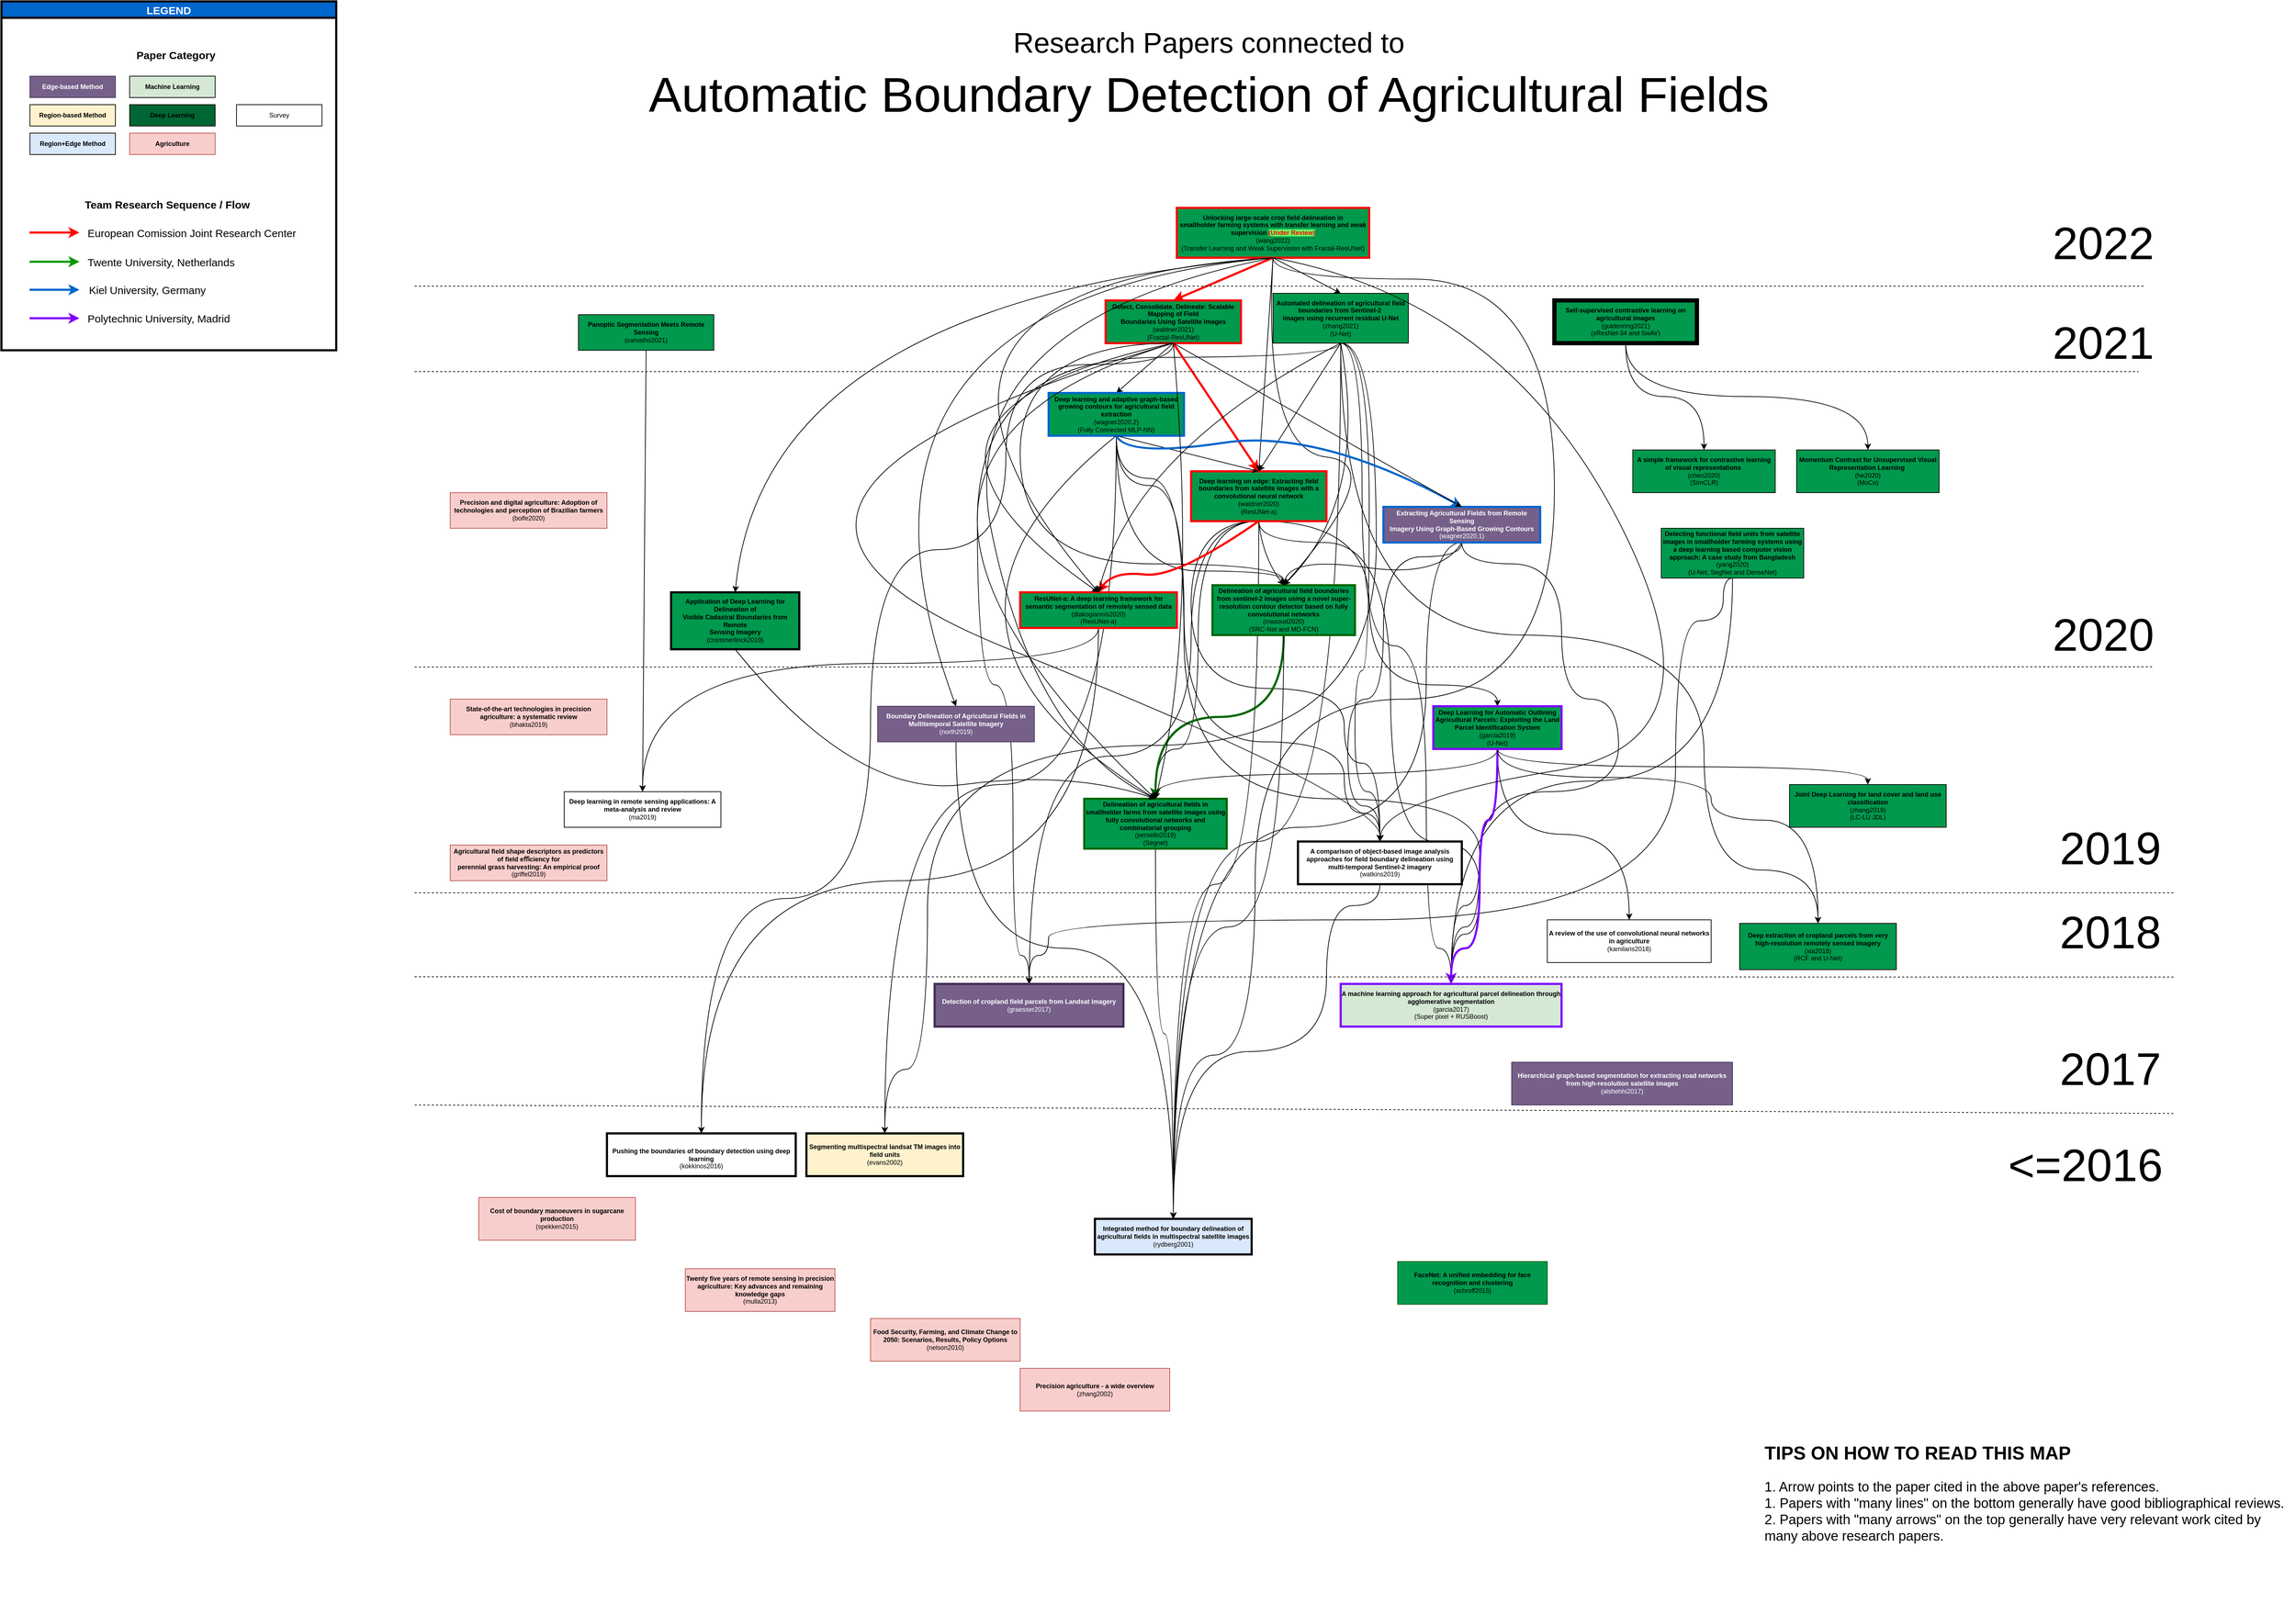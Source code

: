 <mxfile version="16.6.6" type="device"><diagram id="_T_WwRJcJmEpUeGkCmJS" name="Research Papers Map"><mxGraphModel dx="8097" dy="776" grid="1" gridSize="10" guides="1" tooltips="1" connect="1" arrows="1" fold="1" page="1" pageScale="1" pageWidth="3300" pageHeight="2339" math="0" shadow="0"><root><mxCell id="0"/><mxCell id="1" parent="0"/><mxCell id="oMbpQQgqSp6MPaTViusw-91" style="edgeStyle=orthogonalEdgeStyle;curved=1;orthogonalLoop=1;jettySize=auto;html=1;exitX=0.5;exitY=1;exitDx=0;exitDy=0;fontSize=9;entryX=0.5;entryY=0;entryDx=0;entryDy=0;" parent="1" source="KSXQo7BoM2dJ2Up7uxSG-2" target="oMbpQQgqSp6MPaTViusw-89" edge="1"><mxGeometry relative="1" as="geometry"><Array as="points"><mxPoint x="-4895" y="580"/><mxPoint x="-5130" y="580"/><mxPoint x="-5130" y="840"/><mxPoint x="-5320" y="840"/><mxPoint x="-5320" y="1330"/></Array></mxGeometry></mxCell><mxCell id="KSXQo7BoM2dJ2Up7uxSG-2" value="&lt;div style=&quot;font-size: 9px&quot;&gt;&lt;div&gt;&lt;b&gt;Detect, Consolidate, Delineate: Scalable Mapping of Field&lt;/b&gt;&lt;/div&gt;&lt;div&gt;&lt;b&gt;Boundaries Using Satellite Images&lt;/b&gt;&lt;/div&gt;&lt;div&gt;(waldner2021)&lt;/div&gt;&lt;div&gt;(Fractal-ResUNet)&lt;/div&gt;&lt;/div&gt;" style="rounded=0;whiteSpace=wrap;html=1;fontSize=9;fillColor=#00994D;strokeColor=#FF0000;strokeWidth=3;" parent="1" vertex="1"><mxGeometry x="-4990" y="490" width="190" height="60" as="geometry"/></mxCell><mxCell id="KSXQo7BoM2dJ2Up7uxSG-3" value="" style="endArrow=classic;html=1;rounded=0;fontSize=9;exitX=0.5;exitY=1;exitDx=0;exitDy=0;entryX=0.5;entryY=0;entryDx=0;entryDy=0;" parent="1" source="KSXQo7BoM2dJ2Up7uxSG-2" target="oMbpQQgqSp6MPaTViusw-7" edge="1"><mxGeometry width="50" height="50" relative="1" as="geometry"><mxPoint x="-4780" y="610" as="sourcePoint"/><mxPoint x="-5015" y="710" as="targetPoint"/></mxGeometry></mxCell><mxCell id="oMbpQQgqSp6MPaTViusw-110" style="edgeStyle=orthogonalEdgeStyle;curved=1;orthogonalLoop=1;jettySize=auto;html=1;exitX=0.5;exitY=1;exitDx=0;exitDy=0;entryX=0.5;entryY=0;entryDx=0;entryDy=0;fontSize=9;" parent="1" source="oMbpQQgqSp6MPaTViusw-1" target="oMbpQQgqSp6MPaTViusw-104" edge="1"><mxGeometry relative="1" as="geometry"><Array as="points"><mxPoint x="-4755" y="460"/><mxPoint x="-4360" y="460"/><mxPoint x="-4360" y="1050"/><mxPoint x="-4780" y="1050"/><mxPoint x="-4780" y="1550"/><mxPoint x="-4895" y="1550"/></Array></mxGeometry></mxCell><mxCell id="oMbpQQgqSp6MPaTViusw-1" value="&lt;div&gt;&lt;div&gt;&lt;b&gt;Unlocking large-scale crop ﬁeld delineation in&lt;/b&gt;&lt;/div&gt;&lt;div&gt;&lt;b&gt;smallholder farming systems with transfer learning and&amp;nbsp;weak supervision &lt;font color=&quot;#ff0000&quot; style=&quot;background-color: rgb(102 , 255 , 102)&quot;&gt;(Under Review)&lt;/font&gt;&lt;/b&gt;&lt;/div&gt;&lt;div&gt;&lt;span&gt;(wang2022)&lt;/span&gt;&lt;/div&gt;&lt;/div&gt;&lt;div&gt;(Transfer Learning and Weak Supervision with Fractal-ResUNet)&lt;/div&gt;" style="rounded=0;whiteSpace=wrap;html=1;fontSize=9;fillColor=#00994D;strokeColor=#FF0000;strokeWidth=3;" parent="1" vertex="1"><mxGeometry x="-4890" y="360" width="270" height="70" as="geometry"/></mxCell><mxCell id="oMbpQQgqSp6MPaTViusw-2" value="" style="endArrow=classic;html=1;rounded=0;exitX=0.5;exitY=1;exitDx=0;exitDy=0;entryX=0.5;entryY=0;entryDx=0;entryDy=0;strokeWidth=3;strokeColor=#FF0000;" parent="1" source="oMbpQQgqSp6MPaTViusw-1" target="KSXQo7BoM2dJ2Up7uxSG-2" edge="1"><mxGeometry width="50" height="50" relative="1" as="geometry"><mxPoint x="-4780" y="690" as="sourcePoint"/><mxPoint x="-4730" y="640" as="targetPoint"/></mxGeometry></mxCell><mxCell id="oMbpQQgqSp6MPaTViusw-73" style="edgeStyle=orthogonalEdgeStyle;curved=1;orthogonalLoop=1;jettySize=auto;html=1;exitX=0.5;exitY=1;exitDx=0;exitDy=0;entryX=0.5;entryY=0;entryDx=0;entryDy=0;fontSize=9;" parent="1" source="oMbpQQgqSp6MPaTViusw-3" target="oMbpQQgqSp6MPaTViusw-65" edge="1"><mxGeometry relative="1" as="geometry"><Array as="points"><mxPoint x="-4620" y="550"/><mxPoint x="-4620" y="1010"/><mxPoint x="-4640" y="1010"/><mxPoint x="-4640" y="1180"/><mxPoint x="-4605" y="1180"/></Array></mxGeometry></mxCell><mxCell id="oMbpQQgqSp6MPaTViusw-83" style="edgeStyle=orthogonalEdgeStyle;curved=1;orthogonalLoop=1;jettySize=auto;html=1;entryX=0.5;entryY=0;entryDx=0;entryDy=0;fontSize=9;exitX=0.5;exitY=1;exitDx=0;exitDy=0;" parent="1" source="oMbpQQgqSp6MPaTViusw-3" target="oMbpQQgqSp6MPaTViusw-77" edge="1"><mxGeometry relative="1" as="geometry"><Array as="points"><mxPoint x="-4630" y="550"/><mxPoint x="-4630" y="975"/><mxPoint x="-4540" y="975"/><mxPoint x="-4540" y="1400"/></Array></mxGeometry></mxCell><mxCell id="oMbpQQgqSp6MPaTViusw-88" style="edgeStyle=orthogonalEdgeStyle;curved=1;orthogonalLoop=1;jettySize=auto;html=1;exitX=0.5;exitY=1;exitDx=0;exitDy=0;entryX=0.5;entryY=0;entryDx=0;entryDy=0;fontSize=9;" parent="1" source="oMbpQQgqSp6MPaTViusw-3" target="oMbpQQgqSp6MPaTViusw-85" edge="1"><mxGeometry relative="1" as="geometry"><Array as="points"><mxPoint x="-4660" y="570"/><mxPoint x="-5170" y="570"/><mxPoint x="-5170" y="1030"/><mxPoint x="-5120" y="1030"/><mxPoint x="-5120" y="1410"/><mxPoint x="-5097" y="1410"/></Array></mxGeometry></mxCell><mxCell id="oMbpQQgqSp6MPaTViusw-101" style="edgeStyle=orthogonalEdgeStyle;curved=1;orthogonalLoop=1;jettySize=auto;html=1;exitX=0.5;exitY=1;exitDx=0;exitDy=0;fontSize=9;entryX=0.5;entryY=0;entryDx=0;entryDy=0;" parent="1" source="oMbpQQgqSp6MPaTViusw-3" target="oMbpQQgqSp6MPaTViusw-99" edge="1"><mxGeometry relative="1" as="geometry"><mxPoint x="-5200" y="1674.706" as="targetPoint"/><Array as="points"><mxPoint x="-4610" y="550"/><mxPoint x="-4610" y="1115"/><mxPoint x="-5240" y="1115"/><mxPoint x="-5240" y="1570"/><mxPoint x="-5300" y="1570"/></Array></mxGeometry></mxCell><mxCell id="oMbpQQgqSp6MPaTViusw-112" style="edgeStyle=orthogonalEdgeStyle;curved=1;orthogonalLoop=1;jettySize=auto;html=1;exitX=0.5;exitY=1;exitDx=0;exitDy=0;entryX=0.5;entryY=0;entryDx=0;entryDy=0;fontSize=9;" parent="1" source="oMbpQQgqSp6MPaTViusw-3" target="oMbpQQgqSp6MPaTViusw-104" edge="1"><mxGeometry relative="1" as="geometry"><Array as="points"><mxPoint x="-4660" y="1250"/><mxPoint x="-4895" y="1250"/></Array></mxGeometry></mxCell><mxCell id="URv28a-CRwzKAjIVzvip-4" style="edgeStyle=orthogonalEdgeStyle;curved=1;orthogonalLoop=1;jettySize=auto;html=1;exitX=0.5;exitY=1;exitDx=0;exitDy=0;entryX=0.5;entryY=0;entryDx=0;entryDy=0;" parent="1" source="oMbpQQgqSp6MPaTViusw-3" target="URv28a-CRwzKAjIVzvip-2" edge="1"><mxGeometry relative="1" as="geometry"><Array as="points"><mxPoint x="-4660" y="960"/><mxPoint x="-4150" y="960"/><mxPoint x="-4150" y="1290"/><mxPoint x="-3990" y="1290"/></Array></mxGeometry></mxCell><mxCell id="oMbpQQgqSp6MPaTViusw-3" value="&lt;div&gt;&lt;div&gt;&lt;div&gt;&lt;b&gt;Automated delineation of agricultural field boundaries from Sentinel-2&amp;nbsp;&lt;/b&gt;&lt;/div&gt;&lt;div&gt;&lt;b&gt;images using recurrent residual U-Net&lt;/b&gt;&lt;/div&gt;&lt;/div&gt;&lt;div style=&quot;font-size: 9px&quot;&gt;(zhang2021&lt;span&gt;)&lt;/span&gt;&lt;/div&gt;&lt;/div&gt;&lt;div style=&quot;font-size: 9px&quot;&gt;&lt;span&gt;(U-Net)&lt;/span&gt;&lt;/div&gt;" style="rounded=0;whiteSpace=wrap;html=1;fontSize=9;fillColor=#00994D;" parent="1" vertex="1"><mxGeometry x="-4755" y="480" width="190" height="70" as="geometry"/></mxCell><mxCell id="oMbpQQgqSp6MPaTViusw-4" value="" style="endArrow=classic;html=1;rounded=0;entryX=0.5;entryY=0;entryDx=0;entryDy=0;exitX=0.5;exitY=1;exitDx=0;exitDy=0;" parent="1" source="oMbpQQgqSp6MPaTViusw-1" target="oMbpQQgqSp6MPaTViusw-3" edge="1"><mxGeometry width="50" height="50" relative="1" as="geometry"><mxPoint x="-4770" y="440" as="sourcePoint"/><mxPoint x="-4885" y="510" as="targetPoint"/></mxGeometry></mxCell><mxCell id="oMbpQQgqSp6MPaTViusw-6" value="&lt;div style=&quot;font-size: 9px&quot;&gt;&lt;span style=&quot;font-size: 9px ; text-align: left&quot;&gt;&lt;b&gt;Panoptic Segmentation Meets Remote Sensing&lt;/b&gt;&lt;/span&gt;&lt;br style=&quot;font-size: 9px&quot;&gt;&lt;/div&gt;&lt;div style=&quot;font-size: 9px&quot;&gt;(carvalho2021&lt;span style=&quot;font-size: 9px&quot;&gt;)&lt;/span&gt;&lt;/div&gt;" style="rounded=0;whiteSpace=wrap;html=1;fontSize=9;fillColor=#00994D;" parent="1" vertex="1"><mxGeometry x="-5730" y="510" width="190" height="50" as="geometry"/></mxCell><mxCell id="oMbpQQgqSp6MPaTViusw-67" style="edgeStyle=orthogonalEdgeStyle;curved=1;orthogonalLoop=1;jettySize=auto;html=1;entryX=0.5;entryY=0;entryDx=0;entryDy=0;fontSize=9;exitX=0.5;exitY=1;exitDx=0;exitDy=0;" parent="1" source="oMbpQQgqSp6MPaTViusw-7" target="oMbpQQgqSp6MPaTViusw-65" edge="1"><mxGeometry relative="1" as="geometry"><Array as="points"><mxPoint x="-4975" y="750"/><mxPoint x="-4880" y="750"/><mxPoint x="-4880" y="1110"/><mxPoint x="-4655" y="1110"/><mxPoint x="-4655" y="1210"/><mxPoint x="-4605" y="1210"/></Array></mxGeometry></mxCell><mxCell id="oMbpQQgqSp6MPaTViusw-81" style="edgeStyle=orthogonalEdgeStyle;curved=1;orthogonalLoop=1;jettySize=auto;html=1;entryX=0.5;entryY=0;entryDx=0;entryDy=0;fontSize=9;exitX=0.5;exitY=1;exitDx=0;exitDy=0;" parent="1" source="oMbpQQgqSp6MPaTViusw-7" target="oMbpQQgqSp6MPaTViusw-77" edge="1"><mxGeometry relative="1" as="geometry"><Array as="points"><mxPoint x="-4975" y="740"/><mxPoint x="-4880" y="740"/><mxPoint x="-4880" y="1190"/><mxPoint x="-4465" y="1190"/><mxPoint x="-4465" y="1340"/><mxPoint x="-4505" y="1340"/></Array></mxGeometry></mxCell><mxCell id="oMbpQQgqSp6MPaTViusw-100" style="edgeStyle=orthogonalEdgeStyle;curved=1;orthogonalLoop=1;jettySize=auto;html=1;exitX=0.5;exitY=1;exitDx=0;exitDy=0;fontSize=9;" parent="1" source="oMbpQQgqSp6MPaTViusw-7" target="oMbpQQgqSp6MPaTViusw-99" edge="1"><mxGeometry relative="1" as="geometry"/></mxCell><mxCell id="oMbpQQgqSp6MPaTViusw-7" value="&lt;div&gt;&lt;b&gt;Deep learning and adaptive graph-based growing contours for agricultural field extraction&lt;/b&gt;&lt;br&gt;&lt;/div&gt;&lt;div style=&quot;font-size: 9px&quot;&gt;(wagner2020.2&lt;span&gt;)&lt;/span&gt;&lt;/div&gt;&lt;div style=&quot;font-size: 9px&quot;&gt;&lt;span&gt;(Fully Connected MLP-NN)&lt;/span&gt;&lt;/div&gt;" style="rounded=0;whiteSpace=wrap;html=1;fontSize=9;fillColor=#00994D;strokeColor=#0066CC;strokeWidth=3;" parent="1" vertex="1"><mxGeometry x="-5070" y="620" width="190" height="60" as="geometry"/></mxCell><mxCell id="oMbpQQgqSp6MPaTViusw-43" style="edgeStyle=orthogonalEdgeStyle;curved=1;orthogonalLoop=1;jettySize=auto;html=1;exitX=0.5;exitY=1;exitDx=0;exitDy=0;entryX=0.5;entryY=0;entryDx=0;entryDy=0;fontSize=9;" parent="1" source="oMbpQQgqSp6MPaTViusw-8" target="oMbpQQgqSp6MPaTViusw-38" edge="1"><mxGeometry relative="1" as="geometry"><Array as="points"><mxPoint x="-4860" y="800"/><mxPoint x="-4860" y="1120"/></Array></mxGeometry></mxCell><mxCell id="oMbpQQgqSp6MPaTViusw-52" style="edgeStyle=orthogonalEdgeStyle;curved=1;orthogonalLoop=1;jettySize=auto;html=1;exitX=0.5;exitY=1;exitDx=0;exitDy=0;entryX=0.5;entryY=0;entryDx=0;entryDy=0;fontSize=9;" parent="1" source="oMbpQQgqSp6MPaTViusw-8" target="oMbpQQgqSp6MPaTViusw-48" edge="1"><mxGeometry relative="1" as="geometry"><Array as="points"><mxPoint x="-4620" y="800"/><mxPoint x="-4620" y="1030"/><mxPoint x="-4440" y="1030"/></Array></mxGeometry></mxCell><mxCell id="oMbpQQgqSp6MPaTViusw-69" style="edgeStyle=orthogonalEdgeStyle;curved=1;orthogonalLoop=1;jettySize=auto;html=1;exitX=0.5;exitY=1;exitDx=0;exitDy=0;entryX=0.5;entryY=0;entryDx=0;entryDy=0;fontSize=9;" parent="1" source="oMbpQQgqSp6MPaTViusw-8" target="oMbpQQgqSp6MPaTViusw-65" edge="1"><mxGeometry relative="1" as="geometry"><Array as="points"><mxPoint x="-4870" y="800"/><mxPoint x="-4870" y="1035"/><mxPoint x="-4655" y="1035"/><mxPoint x="-4655" y="1140"/><mxPoint x="-4605" y="1140"/></Array></mxGeometry></mxCell><mxCell id="oMbpQQgqSp6MPaTViusw-80" style="edgeStyle=orthogonalEdgeStyle;curved=1;orthogonalLoop=1;jettySize=auto;html=1;entryX=0.5;entryY=0;entryDx=0;entryDy=0;fontSize=9;exitX=0.5;exitY=1;exitDx=0;exitDy=0;" parent="1" source="oMbpQQgqSp6MPaTViusw-8" target="oMbpQQgqSp6MPaTViusw-77" edge="1"><mxGeometry relative="1" as="geometry"><Array as="points"><mxPoint x="-4775" y="830"/><mxPoint x="-4590" y="830"/><mxPoint x="-4590" y="1250"/><mxPoint x="-4465" y="1250"/><mxPoint x="-4465" y="1380"/><mxPoint x="-4505" y="1380"/></Array></mxGeometry></mxCell><mxCell id="oMbpQQgqSp6MPaTViusw-86" style="edgeStyle=orthogonalEdgeStyle;curved=1;orthogonalLoop=1;jettySize=auto;html=1;exitX=0.5;exitY=1;exitDx=0;exitDy=0;entryX=0.5;entryY=0;entryDx=0;entryDy=0;fontSize=9;" parent="1" source="oMbpQQgqSp6MPaTViusw-8" target="oMbpQQgqSp6MPaTViusw-85" edge="1"><mxGeometry relative="1" as="geometry"><Array as="points"><mxPoint x="-4870" y="800"/><mxPoint x="-4870" y="1130"/><mxPoint x="-5097" y="1130"/><mxPoint x="-5097" y="1450"/></Array></mxGeometry></mxCell><mxCell id="oMbpQQgqSp6MPaTViusw-109" style="edgeStyle=orthogonalEdgeStyle;curved=1;orthogonalLoop=1;jettySize=auto;html=1;entryX=0.5;entryY=0;entryDx=0;entryDy=0;fontSize=9;" parent="1" source="oMbpQQgqSp6MPaTViusw-8" target="oMbpQQgqSp6MPaTViusw-104" edge="1"><mxGeometry relative="1" as="geometry"><Array as="points"><mxPoint x="-4775" y="1310"/><mxPoint x="-4895" y="1310"/></Array></mxGeometry></mxCell><mxCell id="oMbpQQgqSp6MPaTViusw-8" value="&lt;div&gt;&lt;b&gt;Deep learning on edge: Extracting field boundaries from satellite images with a convolutional neural network&lt;/b&gt;&lt;br&gt;&lt;/div&gt;&lt;div style=&quot;font-size: 9px&quot;&gt;(waldner2020&lt;span&gt;)&lt;/span&gt;&lt;/div&gt;&lt;div style=&quot;font-size: 9px&quot;&gt;(ResUNet-a)&lt;span&gt;&lt;br&gt;&lt;/span&gt;&lt;/div&gt;" style="rounded=0;whiteSpace=wrap;html=1;fontSize=9;fillColor=#00994D;strokeColor=#FF0000;strokeWidth=3;" parent="1" vertex="1"><mxGeometry x="-4870" y="730" width="190" height="70" as="geometry"/></mxCell><mxCell id="oMbpQQgqSp6MPaTViusw-9" value="" style="endArrow=classic;html=1;rounded=0;fontSize=9;exitX=0.5;exitY=1;exitDx=0;exitDy=0;entryX=0.5;entryY=0;entryDx=0;entryDy=0;" parent="1" source="oMbpQQgqSp6MPaTViusw-7" target="oMbpQQgqSp6MPaTViusw-8" edge="1"><mxGeometry width="50" height="50" relative="1" as="geometry"><mxPoint x="-4885" y="560" as="sourcePoint"/><mxPoint x="-4965" y="640" as="targetPoint"/></mxGeometry></mxCell><mxCell id="oMbpQQgqSp6MPaTViusw-10" value="" style="endArrow=classic;html=1;rounded=0;fontSize=9;exitX=0.5;exitY=1;exitDx=0;exitDy=0;entryX=0.5;entryY=0;entryDx=0;entryDy=0;strokeWidth=3;strokeColor=#FF0000;" parent="1" source="KSXQo7BoM2dJ2Up7uxSG-2" target="oMbpQQgqSp6MPaTViusw-8" edge="1"><mxGeometry width="50" height="50" relative="1" as="geometry"><mxPoint x="-4965" y="690" as="sourcePoint"/><mxPoint x="-4765" y="770" as="targetPoint"/></mxGeometry></mxCell><mxCell id="oMbpQQgqSp6MPaTViusw-11" value="" style="endArrow=classic;html=1;rounded=0;fontSize=9;exitX=0.5;exitY=1;exitDx=0;exitDy=0;entryX=0.5;entryY=0;entryDx=0;entryDy=0;" parent="1" source="oMbpQQgqSp6MPaTViusw-1" target="oMbpQQgqSp6MPaTViusw-8" edge="1"><mxGeometry width="50" height="50" relative="1" as="geometry"><mxPoint x="-4885" y="560" as="sourcePoint"/><mxPoint x="-4765" y="770" as="targetPoint"/></mxGeometry></mxCell><mxCell id="oMbpQQgqSp6MPaTViusw-12" value="" style="endArrow=classic;html=1;rounded=0;fontSize=9;exitX=0.5;exitY=1;exitDx=0;exitDy=0;entryX=0.5;entryY=0;entryDx=0;entryDy=0;" parent="1" source="oMbpQQgqSp6MPaTViusw-3" target="oMbpQQgqSp6MPaTViusw-8" edge="1"><mxGeometry width="50" height="50" relative="1" as="geometry"><mxPoint x="-4755" y="450" as="sourcePoint"/><mxPoint x="-4755" y="780" as="targetPoint"/></mxGeometry></mxCell><mxCell id="oMbpQQgqSp6MPaTViusw-39" style="edgeStyle=orthogonalEdgeStyle;curved=1;orthogonalLoop=1;jettySize=auto;html=1;exitX=0.5;exitY=1;exitDx=0;exitDy=0;entryX=0.5;entryY=0;entryDx=0;entryDy=0;fontSize=9;strokeWidth=3;strokeColor=#006600;" parent="1" source="oMbpQQgqSp6MPaTViusw-13" target="oMbpQQgqSp6MPaTViusw-38" edge="1"><mxGeometry relative="1" as="geometry"/></mxCell><mxCell id="oMbpQQgqSp6MPaTViusw-105" style="edgeStyle=orthogonalEdgeStyle;curved=1;orthogonalLoop=1;jettySize=auto;html=1;exitX=0.5;exitY=1;exitDx=0;exitDy=0;entryX=0.5;entryY=0;entryDx=0;entryDy=0;fontSize=9;" parent="1" source="oMbpQQgqSp6MPaTViusw-13" target="oMbpQQgqSp6MPaTViusw-104" edge="1"><mxGeometry relative="1" as="geometry"/></mxCell><mxCell id="oMbpQQgqSp6MPaTViusw-13" value="&lt;div&gt;&lt;b&gt;Delineation of agricultural field boundaries from sentinel-2 images using a novel super-resolution contour detector based on fully convolutional networks&lt;/b&gt;&lt;br&gt;&lt;/div&gt;&lt;div style=&quot;font-size: 9px&quot;&gt;(masoud2020&lt;span&gt;)&lt;/span&gt;&lt;/div&gt;&lt;div style=&quot;font-size: 9px&quot;&gt;&lt;span&gt;(SRC-Net and MD-FCN)&lt;/span&gt;&lt;/div&gt;" style="rounded=0;whiteSpace=wrap;html=1;fontSize=9;fillColor=#00994D;strokeWidth=3;strokeColor=#006600;" parent="1" vertex="1"><mxGeometry x="-4840" y="890" width="200" height="70" as="geometry"/></mxCell><mxCell id="oMbpQQgqSp6MPaTViusw-14" value="" style="endArrow=classic;html=1;fontSize=9;exitX=0.5;exitY=1;exitDx=0;exitDy=0;entryX=0.5;entryY=0;entryDx=0;entryDy=0;curved=1;" parent="1" source="oMbpQQgqSp6MPaTViusw-8" target="oMbpQQgqSp6MPaTViusw-13" edge="1"><mxGeometry width="50" height="50" relative="1" as="geometry"><mxPoint x="-4885" y="560" as="sourcePoint"/><mxPoint x="-4765" y="770" as="targetPoint"/><Array as="points"><mxPoint x="-4770" y="850"/></Array></mxGeometry></mxCell><mxCell id="oMbpQQgqSp6MPaTViusw-15" value="" style="endArrow=classic;html=1;fontSize=9;exitX=0.5;exitY=1;exitDx=0;exitDy=0;entryX=0.5;entryY=0;entryDx=0;entryDy=0;curved=1;" parent="1" source="oMbpQQgqSp6MPaTViusw-16" target="oMbpQQgqSp6MPaTViusw-13" edge="1"><mxGeometry width="50" height="50" relative="1" as="geometry"><mxPoint x="-4965" y="690" as="sourcePoint"/><mxPoint x="-4580" y="900" as="targetPoint"/><Array as="points"><mxPoint x="-4520" y="880"/><mxPoint x="-4730" y="850"/></Array></mxGeometry></mxCell><mxCell id="oMbpQQgqSp6MPaTViusw-66" style="edgeStyle=orthogonalEdgeStyle;curved=1;orthogonalLoop=1;jettySize=auto;html=1;exitX=0.5;exitY=1;exitDx=0;exitDy=0;entryX=0.5;entryY=0;entryDx=0;entryDy=0;fontSize=9;" parent="1" source="oMbpQQgqSp6MPaTViusw-16" target="oMbpQQgqSp6MPaTViusw-65" edge="1"><mxGeometry relative="1" as="geometry"><Array as="points"><mxPoint x="-4490" y="850"/><mxPoint x="-4600" y="850"/><mxPoint x="-4600" y="1050"/><mxPoint x="-4650" y="1050"/><mxPoint x="-4650" y="1200"/><mxPoint x="-4605" y="1200"/></Array></mxGeometry></mxCell><mxCell id="oMbpQQgqSp6MPaTViusw-79" style="edgeStyle=orthogonalEdgeStyle;curved=1;orthogonalLoop=1;jettySize=auto;html=1;exitX=0.5;exitY=1;exitDx=0;exitDy=0;fontSize=9;entryX=0.5;entryY=0;entryDx=0;entryDy=0;" parent="1" source="oMbpQQgqSp6MPaTViusw-16" target="oMbpQQgqSp6MPaTViusw-77" edge="1"><mxGeometry relative="1" as="geometry"><mxPoint x="-4490.333" y="1370" as="targetPoint"/><Array as="points"><mxPoint x="-4490" y="860"/><mxPoint x="-4350" y="860"/><mxPoint x="-4350" y="1050"/><mxPoint x="-4270" y="1050"/><mxPoint x="-4270" y="1180"/><mxPoint x="-4465" y="1180"/><mxPoint x="-4465" y="1370"/><mxPoint x="-4505" y="1370"/></Array></mxGeometry></mxCell><mxCell id="oMbpQQgqSp6MPaTViusw-107" style="edgeStyle=orthogonalEdgeStyle;curved=1;orthogonalLoop=1;jettySize=auto;html=1;exitX=0.5;exitY=1;exitDx=0;exitDy=0;entryX=0.5;entryY=0;entryDx=0;entryDy=0;fontSize=9;" parent="1" source="oMbpQQgqSp6MPaTViusw-16" target="oMbpQQgqSp6MPaTViusw-104" edge="1"><mxGeometry relative="1" as="geometry"><Array as="points"><mxPoint x="-4540" y="830"/><mxPoint x="-4540" y="1230"/><mxPoint x="-4895" y="1230"/></Array></mxGeometry></mxCell><mxCell id="oMbpQQgqSp6MPaTViusw-16" value="&lt;div&gt;&lt;b&gt;Extracting Agricultural Fields from Remote Sensing&lt;/b&gt;&lt;/div&gt;&lt;div&gt;&lt;span&gt;&lt;b&gt;Imagery Using Graph-Based Growing Contours&lt;/b&gt;&lt;/span&gt;&lt;/div&gt;&lt;div&gt;&lt;span&gt;(wagner2020.1&lt;/span&gt;&lt;span&gt;)&lt;/span&gt;&lt;br&gt;&lt;/div&gt;" style="rounded=0;whiteSpace=wrap;html=1;fontSize=9;fillColor=#76608a;fontColor=#ffffff;strokeColor=#0066CC;strokeWidth=3;" parent="1" vertex="1"><mxGeometry x="-4600" y="780" width="220" height="50" as="geometry"/></mxCell><mxCell id="oMbpQQgqSp6MPaTViusw-17" value="" style="endArrow=classic;html=1;fontSize=9;exitX=0.5;exitY=1;exitDx=0;exitDy=0;entryX=0.5;entryY=0;entryDx=0;entryDy=0;edgeStyle=orthogonalEdgeStyle;curved=1;" parent="1" source="oMbpQQgqSp6MPaTViusw-7" target="oMbpQQgqSp6MPaTViusw-13" edge="1"><mxGeometry width="50" height="50" relative="1" as="geometry"><mxPoint x="-4535" y="760" as="sourcePoint"/><mxPoint x="-4600" y="930" as="targetPoint"/><Array as="points"><mxPoint x="-4975" y="870"/></Array></mxGeometry></mxCell><mxCell id="oMbpQQgqSp6MPaTViusw-19" value="" style="endArrow=classic;html=1;fontSize=9;exitX=0.5;exitY=1;exitDx=0;exitDy=0;entryX=0.5;entryY=0;entryDx=0;entryDy=0;edgeStyle=orthogonalEdgeStyle;curved=1;" parent="1" source="KSXQo7BoM2dJ2Up7uxSG-2" target="oMbpQQgqSp6MPaTViusw-13" edge="1"><mxGeometry width="50" height="50" relative="1" as="geometry"><mxPoint x="-4965" y="690" as="sourcePoint"/><mxPoint x="-4580" y="940" as="targetPoint"/><Array as="points"><mxPoint x="-5110" y="550"/><mxPoint x="-5110" y="860"/><mxPoint x="-4740" y="860"/></Array></mxGeometry></mxCell><mxCell id="oMbpQQgqSp6MPaTViusw-22" value="" style="endArrow=classic;html=1;fontSize=9;exitX=0.5;exitY=1;exitDx=0;exitDy=0;entryX=0.5;entryY=0;entryDx=0;entryDy=0;curved=1;" parent="1" source="oMbpQQgqSp6MPaTViusw-1" target="oMbpQQgqSp6MPaTViusw-13" edge="1"><mxGeometry width="50" height="50" relative="1" as="geometry"><mxPoint x="-4700" y="810" as="sourcePoint"/><mxPoint x="-4650" y="760" as="targetPoint"/><Array as="points"><mxPoint x="-4770" y="700"/><mxPoint x="-4590" y="720"/></Array></mxGeometry></mxCell><mxCell id="oMbpQQgqSp6MPaTViusw-23" value="" style="endArrow=classic;html=1;fontSize=9;curved=1;entryX=0.5;entryY=0;entryDx=0;entryDy=0;" parent="1" target="oMbpQQgqSp6MPaTViusw-13" edge="1"><mxGeometry width="50" height="50" relative="1" as="geometry"><mxPoint x="-4660" y="550" as="sourcePoint"/><mxPoint x="-4650" y="760" as="targetPoint"/><Array as="points"><mxPoint x="-4620" y="770"/></Array></mxGeometry></mxCell><mxCell id="oMbpQQgqSp6MPaTViusw-24" value="" style="endArrow=classic;html=1;fontSize=9;exitX=0.5;exitY=1;exitDx=0;exitDy=0;entryX=0.5;entryY=0;entryDx=0;entryDy=0;curved=1;strokeWidth=3;strokeColor=#0066CC;" parent="1" source="oMbpQQgqSp6MPaTViusw-7" target="oMbpQQgqSp6MPaTViusw-16" edge="1"><mxGeometry width="50" height="50" relative="1" as="geometry"><mxPoint x="-4965" y="690" as="sourcePoint"/><mxPoint x="-4765" y="770" as="targetPoint"/><Array as="points"><mxPoint x="-4960" y="710"/><mxPoint x="-4690" y="670"/></Array></mxGeometry></mxCell><mxCell id="oMbpQQgqSp6MPaTViusw-25" value="" style="endArrow=classic;html=1;rounded=0;fontSize=9;exitX=0.5;exitY=1;exitDx=0;exitDy=0;entryX=0.5;entryY=0;entryDx=0;entryDy=0;" parent="1" source="KSXQo7BoM2dJ2Up7uxSG-2" target="oMbpQQgqSp6MPaTViusw-16" edge="1"><mxGeometry width="50" height="50" relative="1" as="geometry"><mxPoint x="-4885" y="560" as="sourcePoint"/><mxPoint x="-4765" y="790" as="targetPoint"/></mxGeometry></mxCell><mxCell id="oMbpQQgqSp6MPaTViusw-27" value="&lt;div&gt;&lt;div&gt;&lt;b&gt;Agricultural ﬁeld shape descriptors as predictors of ﬁeld eﬃciency for&lt;/b&gt;&lt;/div&gt;&lt;div&gt;&lt;b&gt;perennial grass harvesting: An empirical proof&lt;/b&gt;&lt;/div&gt;&lt;/div&gt;&lt;div&gt;&lt;span&gt;(griffel2019&lt;/span&gt;&lt;span&gt;)&lt;/span&gt;&lt;br&gt;&lt;/div&gt;" style="rounded=0;whiteSpace=wrap;html=1;fontSize=9;fillColor=#f8cecc;strokeColor=#b85450;" parent="1" vertex="1"><mxGeometry x="-5910" y="1255" width="220" height="50" as="geometry"/></mxCell><mxCell id="oMbpQQgqSp6MPaTViusw-28" value="&lt;div&gt;&lt;b&gt;Precision and digital agriculture: Adoption of technologies and perception of Brazilian farmers&lt;/b&gt;&lt;br&gt;&lt;/div&gt;&lt;div&gt;&lt;span&gt;(bolfe2020&lt;/span&gt;&lt;span&gt;)&lt;/span&gt;&lt;br&gt;&lt;/div&gt;" style="rounded=0;whiteSpace=wrap;html=1;fontSize=9;fillColor=#f8cecc;strokeColor=#b85450;" parent="1" vertex="1"><mxGeometry x="-5910" y="760" width="220" height="50" as="geometry"/></mxCell><mxCell id="oMbpQQgqSp6MPaTViusw-64" style="edgeStyle=orthogonalEdgeStyle;curved=1;orthogonalLoop=1;jettySize=auto;html=1;exitX=0.5;exitY=1;exitDx=0;exitDy=0;entryX=0.5;entryY=0;entryDx=0;entryDy=0;fontSize=9;" parent="1" source="oMbpQQgqSp6MPaTViusw-29" target="oMbpQQgqSp6MPaTViusw-60" edge="1"><mxGeometry relative="1" as="geometry"><Array as="points"><mxPoint x="-5000" y="1000"/><mxPoint x="-5640" y="1000"/></Array></mxGeometry></mxCell><mxCell id="oMbpQQgqSp6MPaTViusw-90" style="edgeStyle=orthogonalEdgeStyle;curved=1;orthogonalLoop=1;jettySize=auto;html=1;exitX=0.5;exitY=1;exitDx=0;exitDy=0;entryX=0.5;entryY=0;entryDx=0;entryDy=0;fontSize=9;" parent="1" source="oMbpQQgqSp6MPaTViusw-29" target="oMbpQQgqSp6MPaTViusw-89" edge="1"><mxGeometry relative="1" as="geometry"/></mxCell><mxCell id="oMbpQQgqSp6MPaTViusw-29" value="&lt;div&gt;&lt;b&gt;ResUNet-a: A deep learning framework for semantic segmentation of remotely sensed data&lt;/b&gt;&lt;br&gt;&lt;/div&gt;&lt;div&gt;&lt;span&gt;(diakogiannis2020&lt;/span&gt;&lt;span&gt;)&lt;/span&gt;&lt;br&gt;&lt;/div&gt;&lt;div&gt;&lt;span&gt;(ResUNet-a)&lt;/span&gt;&lt;/div&gt;" style="rounded=0;whiteSpace=wrap;html=1;fontSize=9;fillColor=#00994D;strokeColor=#FF0000;strokeWidth=3;" parent="1" vertex="1"><mxGeometry x="-5110" y="900" width="220" height="50" as="geometry"/></mxCell><mxCell id="oMbpQQgqSp6MPaTViusw-30" value="" style="endArrow=classic;html=1;fontSize=9;curved=1;exitX=0.5;exitY=1;exitDx=0;exitDy=0;entryX=0.5;entryY=0;entryDx=0;entryDy=0;strokeWidth=3;strokeColor=#FF0000;" parent="1" source="oMbpQQgqSp6MPaTViusw-8" target="oMbpQQgqSp6MPaTViusw-29" edge="1"><mxGeometry width="50" height="50" relative="1" as="geometry"><mxPoint x="-4700" y="800" as="sourcePoint"/><mxPoint x="-4650" y="750" as="targetPoint"/><Array as="points"><mxPoint x="-4890" y="880"/><mxPoint x="-4980" y="870"/></Array></mxGeometry></mxCell><mxCell id="oMbpQQgqSp6MPaTViusw-32" value="" style="endArrow=classic;html=1;fontSize=9;curved=1;exitX=0.5;exitY=1;exitDx=0;exitDy=0;entryX=0.5;entryY=0;entryDx=0;entryDy=0;" parent="1" source="KSXQo7BoM2dJ2Up7uxSG-2" target="oMbpQQgqSp6MPaTViusw-29" edge="1"><mxGeometry width="50" height="50" relative="1" as="geometry"><mxPoint x="-4700" y="800" as="sourcePoint"/><mxPoint x="-4650" y="750" as="targetPoint"/><Array as="points"><mxPoint x="-5360" y="650"/></Array></mxGeometry></mxCell><mxCell id="oMbpQQgqSp6MPaTViusw-33" value="" style="endArrow=classic;html=1;fontSize=9;curved=1;exitX=0.5;exitY=1;exitDx=0;exitDy=0;entryX=0.5;entryY=0;entryDx=0;entryDy=0;" parent="1" source="oMbpQQgqSp6MPaTViusw-1" target="oMbpQQgqSp6MPaTViusw-29" edge="1"><mxGeometry width="50" height="50" relative="1" as="geometry"><mxPoint x="-4700" y="800" as="sourcePoint"/><mxPoint x="-4650" y="750" as="targetPoint"/><Array as="points"><mxPoint x="-5370" y="470"/></Array></mxGeometry></mxCell><mxCell id="oMbpQQgqSp6MPaTViusw-34" value="" style="endArrow=classic;html=1;fontSize=9;curved=1;exitX=0.5;exitY=1;exitDx=0;exitDy=0;entryX=0.5;entryY=0;entryDx=0;entryDy=0;" parent="1" source="oMbpQQgqSp6MPaTViusw-3" target="oMbpQQgqSp6MPaTViusw-29" edge="1"><mxGeometry width="50" height="50" relative="1" as="geometry"><mxPoint x="-4620" y="620" as="sourcePoint"/><mxPoint x="-4650" y="750" as="targetPoint"/><Array as="points"><mxPoint x="-4950" y="700"/></Array></mxGeometry></mxCell><mxCell id="oMbpQQgqSp6MPaTViusw-82" style="edgeStyle=orthogonalEdgeStyle;curved=1;orthogonalLoop=1;jettySize=auto;html=1;entryX=0.5;entryY=0;entryDx=0;entryDy=0;fontSize=9;exitX=0.5;exitY=1;exitDx=0;exitDy=0;" parent="1" source="oMbpQQgqSp6MPaTViusw-35" target="oMbpQQgqSp6MPaTViusw-77" edge="1"><mxGeometry relative="1" as="geometry"/></mxCell><mxCell id="oMbpQQgqSp6MPaTViusw-87" style="edgeStyle=orthogonalEdgeStyle;curved=1;orthogonalLoop=1;jettySize=auto;html=1;exitX=0.5;exitY=1;exitDx=0;exitDy=0;entryX=0.5;entryY=0;entryDx=0;entryDy=0;fontSize=9;" parent="1" source="oMbpQQgqSp6MPaTViusw-35" target="oMbpQQgqSp6MPaTViusw-85" edge="1"><mxGeometry relative="1" as="geometry"><Array as="points"><mxPoint x="-4123" y="940"/><mxPoint x="-4190" y="940"/><mxPoint x="-4190" y="1360"/><mxPoint x="-5070" y="1360"/><mxPoint x="-5070" y="1410"/><mxPoint x="-5097" y="1410"/></Array></mxGeometry></mxCell><mxCell id="oMbpQQgqSp6MPaTViusw-35" value="&lt;div&gt;&lt;b&gt;Detecting functional field units from satellite images in smallholder farming systems using a deep learning based computer vision approach: A case study from Bangladesh&lt;/b&gt;&lt;br&gt;&lt;/div&gt;&lt;div style=&quot;font-size: 9px&quot;&gt;(yang2020&lt;span&gt;)&lt;/span&gt;&lt;/div&gt;&lt;div style=&quot;font-size: 9px&quot;&gt;&lt;span&gt;(U-Net, SegNet and DenseNet)&lt;/span&gt;&lt;/div&gt;" style="rounded=0;whiteSpace=wrap;html=1;fontSize=9;fillColor=#00994D;" parent="1" vertex="1"><mxGeometry x="-4210" y="810" width="200" height="70" as="geometry"/></mxCell><mxCell id="oMbpQQgqSp6MPaTViusw-108" style="edgeStyle=orthogonalEdgeStyle;curved=1;orthogonalLoop=1;jettySize=auto;html=1;entryX=0.5;entryY=0;entryDx=0;entryDy=0;fontSize=9;" parent="1" source="oMbpQQgqSp6MPaTViusw-38" target="oMbpQQgqSp6MPaTViusw-104" edge="1"><mxGeometry relative="1" as="geometry"/></mxCell><mxCell id="oMbpQQgqSp6MPaTViusw-38" value="&lt;div&gt;&lt;b&gt;Delineation of agricultural fields in smallholder farms from satellite images using fully convolutional networks and combinatorial grouping&lt;/b&gt;&lt;br&gt;&lt;/div&gt;&lt;div style=&quot;font-size: 9px&quot;&gt;(persello2019&lt;span&gt;)&lt;/span&gt;&lt;/div&gt;&lt;div style=&quot;font-size: 9px&quot;&gt;&lt;span&gt;(Segnet)&lt;/span&gt;&lt;/div&gt;" style="rounded=0;whiteSpace=wrap;html=1;fontSize=9;fillColor=#00994D;strokeWidth=3;strokeColor=#006600;" parent="1" vertex="1"><mxGeometry x="-5020" y="1190" width="200" height="70" as="geometry"/></mxCell><mxCell id="oMbpQQgqSp6MPaTViusw-41" value="" style="endArrow=classic;html=1;fontSize=9;curved=1;exitX=0.5;exitY=1;exitDx=0;exitDy=0;entryX=0.5;entryY=0;entryDx=0;entryDy=0;" parent="1" source="oMbpQQgqSp6MPaTViusw-1" target="oMbpQQgqSp6MPaTViusw-38" edge="1"><mxGeometry width="50" height="50" relative="1" as="geometry"><mxPoint x="-4730" y="890" as="sourcePoint"/><mxPoint x="-4680" y="840" as="targetPoint"/><Array as="points"><mxPoint x="-5210" y="520"/><mxPoint x="-5090" y="1110"/></Array></mxGeometry></mxCell><mxCell id="oMbpQQgqSp6MPaTViusw-44" value="" style="endArrow=classic;html=1;fontSize=9;curved=1;exitX=0.5;exitY=1;exitDx=0;exitDy=0;entryX=0.5;entryY=0;entryDx=0;entryDy=0;" parent="1" source="oMbpQQgqSp6MPaTViusw-7" target="oMbpQQgqSp6MPaTViusw-38" edge="1"><mxGeometry width="50" height="50" relative="1" as="geometry"><mxPoint x="-4880" y="910" as="sourcePoint"/><mxPoint x="-4830" y="860" as="targetPoint"/><Array as="points"><mxPoint x="-5310" y="950"/></Array></mxGeometry></mxCell><mxCell id="oMbpQQgqSp6MPaTViusw-45" value="" style="endArrow=classic;html=1;fontSize=9;curved=1;exitX=0.5;exitY=1;exitDx=0;exitDy=0;entryX=0.5;entryY=0;entryDx=0;entryDy=0;" parent="1" source="KSXQo7BoM2dJ2Up7uxSG-2" target="oMbpQQgqSp6MPaTViusw-38" edge="1"><mxGeometry width="50" height="50" relative="1" as="geometry"><mxPoint x="-4890" y="850" as="sourcePoint"/><mxPoint x="-4840" y="800" as="targetPoint"/><Array as="points"><mxPoint x="-4860" y="950"/></Array></mxGeometry></mxCell><mxCell id="oMbpQQgqSp6MPaTViusw-46" value="&lt;div&gt;&lt;div&gt;&lt;b&gt;Application of Deep Learning for Delineation of&lt;/b&gt;&lt;/div&gt;&lt;div&gt;&lt;b&gt;Visible Cadastral Boundaries from Remote&lt;/b&gt;&lt;/div&gt;&lt;div&gt;&lt;b&gt;Sensing Imagery&lt;/b&gt;&lt;/div&gt;&lt;/div&gt;&lt;div style=&quot;font-size: 9px&quot;&gt;(crommerlinck2019&lt;span&gt;)&lt;/span&gt;&lt;/div&gt;" style="rounded=0;whiteSpace=wrap;html=1;fontSize=9;fillColor=#00994D;strokeWidth=3;" parent="1" vertex="1"><mxGeometry x="-5600" y="900" width="180" height="80" as="geometry"/></mxCell><mxCell id="oMbpQQgqSp6MPaTViusw-47" value="" style="endArrow=classic;html=1;fontSize=9;curved=1;exitX=0.5;exitY=1;exitDx=0;exitDy=0;entryX=0.5;entryY=0;entryDx=0;entryDy=0;" parent="1" source="oMbpQQgqSp6MPaTViusw-46" target="oMbpQQgqSp6MPaTViusw-38" edge="1"><mxGeometry width="50" height="50" relative="1" as="geometry"><mxPoint x="-4890" y="1030" as="sourcePoint"/><mxPoint x="-4840" y="980" as="targetPoint"/><Array as="points"><mxPoint x="-5340" y="1190"/><mxPoint x="-5040" y="1150"/></Array></mxGeometry></mxCell><mxCell id="oMbpQQgqSp6MPaTViusw-50" style="edgeStyle=orthogonalEdgeStyle;curved=1;orthogonalLoop=1;jettySize=auto;html=1;exitX=0.5;exitY=1;exitDx=0;exitDy=0;fontSize=9;entryX=0.5;entryY=0;entryDx=0;entryDy=0;" parent="1" source="oMbpQQgqSp6MPaTViusw-48" target="oMbpQQgqSp6MPaTViusw-38" edge="1"><mxGeometry relative="1" as="geometry"><mxPoint x="-4840" y="1190" as="targetPoint"/></mxGeometry></mxCell><mxCell id="oMbpQQgqSp6MPaTViusw-76" style="edgeStyle=orthogonalEdgeStyle;curved=1;orthogonalLoop=1;jettySize=auto;html=1;exitX=0.5;exitY=1;exitDx=0;exitDy=0;fontSize=9;" parent="1" source="oMbpQQgqSp6MPaTViusw-48" target="oMbpQQgqSp6MPaTViusw-75" edge="1"><mxGeometry relative="1" as="geometry"/></mxCell><mxCell id="oMbpQQgqSp6MPaTViusw-78" style="edgeStyle=orthogonalEdgeStyle;curved=1;orthogonalLoop=1;jettySize=auto;html=1;exitX=0.5;exitY=1;exitDx=0;exitDy=0;entryX=0.5;entryY=0;entryDx=0;entryDy=0;fontSize=9;strokeWidth=3;strokeColor=#7F00FF;" parent="1" source="oMbpQQgqSp6MPaTViusw-48" target="oMbpQQgqSp6MPaTViusw-77" edge="1"><mxGeometry relative="1" as="geometry"><Array as="points"><mxPoint x="-4440" y="1220"/><mxPoint x="-4465" y="1220"/><mxPoint x="-4465" y="1400"/><mxPoint x="-4505" y="1400"/></Array></mxGeometry></mxCell><mxCell id="URv28a-CRwzKAjIVzvip-3" style="edgeStyle=orthogonalEdgeStyle;orthogonalLoop=1;jettySize=auto;html=1;curved=1;exitX=0.5;exitY=1;exitDx=0;exitDy=0;entryX=0.5;entryY=0;entryDx=0;entryDy=0;" parent="1" source="oMbpQQgqSp6MPaTViusw-48" target="URv28a-CRwzKAjIVzvip-2" edge="1"><mxGeometry relative="1" as="geometry"><Array as="points"><mxPoint x="-4440" y="1160"/><mxPoint x="-4140" y="1160"/><mxPoint x="-4140" y="1220"/></Array></mxGeometry></mxCell><mxCell id="URv28a-CRwzKAjIVzvip-7" style="edgeStyle=orthogonalEdgeStyle;curved=1;orthogonalLoop=1;jettySize=auto;html=1;exitX=0.5;exitY=1;exitDx=0;exitDy=0;entryX=0.5;entryY=0;entryDx=0;entryDy=0;" parent="1" source="oMbpQQgqSp6MPaTViusw-48" target="URv28a-CRwzKAjIVzvip-6" edge="1"><mxGeometry relative="1" as="geometry"/></mxCell><mxCell id="oMbpQQgqSp6MPaTViusw-48" value="&lt;div&gt;&lt;b&gt;Deep Learning for Automatic Outlining Agricultural Parcels: Exploiting the Land Parcel Identification System&lt;/b&gt;&lt;br&gt;&lt;/div&gt;&lt;div style=&quot;font-size: 9px&quot;&gt;(garcia2019&lt;span&gt;)&lt;/span&gt;&lt;/div&gt;&lt;div style=&quot;font-size: 9px&quot;&gt;&lt;span&gt;(U-Net)&lt;/span&gt;&lt;/div&gt;" style="rounded=0;whiteSpace=wrap;html=1;fontSize=9;fillColor=#00994D;strokeWidth=3;strokeColor=#7F00FF;" parent="1" vertex="1"><mxGeometry x="-4530" y="1060" width="180" height="60" as="geometry"/></mxCell><mxCell id="oMbpQQgqSp6MPaTViusw-51" value="" style="endArrow=classic;html=1;fontSize=9;curved=1;exitX=0.5;exitY=1;exitDx=0;exitDy=0;entryX=0.5;entryY=0;entryDx=0;entryDy=0;" parent="1" source="KSXQo7BoM2dJ2Up7uxSG-2" target="oMbpQQgqSp6MPaTViusw-38" edge="1"><mxGeometry width="50" height="50" relative="1" as="geometry"><mxPoint x="-4890" y="780" as="sourcePoint"/><mxPoint x="-4840" y="730" as="targetPoint"/><Array as="points"><mxPoint x="-5430" y="710"/></Array></mxGeometry></mxCell><mxCell id="oMbpQQgqSp6MPaTViusw-106" style="edgeStyle=orthogonalEdgeStyle;curved=1;orthogonalLoop=1;jettySize=auto;html=1;exitX=0.5;exitY=1;exitDx=0;exitDy=0;entryX=0.5;entryY=0;entryDx=0;entryDy=0;fontSize=9;" parent="1" source="oMbpQQgqSp6MPaTViusw-54" target="oMbpQQgqSp6MPaTViusw-104" edge="1"><mxGeometry relative="1" as="geometry"><Array as="points"><mxPoint x="-5200" y="1400"/><mxPoint x="-4895" y="1400"/></Array></mxGeometry></mxCell><mxCell id="oMbpQQgqSp6MPaTViusw-54" value="&lt;div&gt;&lt;b&gt;&lt;span style=&quot;text-align: left&quot;&gt;Boundary Delineation of Agricultural Fields in&lt;/span&gt;&lt;br style=&quot;text-align: left&quot;&gt;&lt;span style=&quot;text-align: left&quot;&gt;Multitemporal Satellite Imagery&lt;/span&gt;&lt;/b&gt;&lt;br&gt;&lt;/div&gt;&lt;div style=&quot;font-size: 9px&quot;&gt;(north2019&lt;span&gt;)&lt;/span&gt;&lt;/div&gt;" style="rounded=0;whiteSpace=wrap;html=1;fontSize=9;fillColor=#76608a;fontColor=#ffffff;strokeColor=#432D57;" parent="1" vertex="1"><mxGeometry x="-5310" y="1060" width="220" height="50" as="geometry"/></mxCell><mxCell id="oMbpQQgqSp6MPaTViusw-55" value="" style="endArrow=classic;html=1;fontSize=9;curved=1;exitX=0.5;exitY=1;exitDx=0;exitDy=0;entryX=0.5;entryY=0;entryDx=0;entryDy=0;" parent="1" source="oMbpQQgqSp6MPaTViusw-1" target="oMbpQQgqSp6MPaTViusw-54" edge="1"><mxGeometry width="50" height="50" relative="1" as="geometry"><mxPoint x="-4850" y="800" as="sourcePoint"/><mxPoint x="-5280" y="640" as="targetPoint"/><Array as="points"><mxPoint x="-5410" y="490"/></Array></mxGeometry></mxCell><mxCell id="oMbpQQgqSp6MPaTViusw-56" value="" style="endArrow=classic;html=1;fontSize=9;curved=1;exitX=0.5;exitY=1;exitDx=0;exitDy=0;entryX=0.5;entryY=0;entryDx=0;entryDy=0;" parent="1" source="oMbpQQgqSp6MPaTViusw-1" target="oMbpQQgqSp6MPaTViusw-46" edge="1"><mxGeometry width="50" height="50" relative="1" as="geometry"><mxPoint x="-4970" y="770" as="sourcePoint"/><mxPoint x="-4920" y="720" as="targetPoint"/><Array as="points"><mxPoint x="-5470" y="490"/></Array></mxGeometry></mxCell><mxCell id="oMbpQQgqSp6MPaTViusw-58" value="&lt;div&gt;&lt;span style=&quot;text-align: left&quot;&gt;&lt;b&gt;State-of-the-art technologies in precision agriculture: a systematic review&lt;/b&gt;&lt;/span&gt;&lt;br&gt;&lt;/div&gt;&lt;div&gt;&lt;span&gt;(bhakta2019&lt;/span&gt;&lt;span&gt;)&lt;/span&gt;&lt;/div&gt;" style="rounded=0;whiteSpace=wrap;html=1;fontSize=9;fillColor=#f8cecc;strokeColor=#b85450;" parent="1" vertex="1"><mxGeometry x="-5910" y="1050" width="220" height="50" as="geometry"/></mxCell><mxCell id="oMbpQQgqSp6MPaTViusw-60" value="&lt;div&gt;&lt;b&gt;Deep learning in remote sensing applications: A meta-analysis and review&lt;/b&gt;&lt;br&gt;&lt;/div&gt;&lt;div style=&quot;font-size: 9px&quot;&gt;(ma2019&lt;span&gt;)&lt;/span&gt;&lt;/div&gt;" style="rounded=0;whiteSpace=wrap;html=1;fontSize=9;align=center;" parent="1" vertex="1"><mxGeometry x="-5750" y="1180" width="220" height="50" as="geometry"/></mxCell><mxCell id="oMbpQQgqSp6MPaTViusw-61" value="" style="endArrow=classic;html=1;fontSize=9;curved=1;exitX=0.5;exitY=1;exitDx=0;exitDy=0;entryX=0.5;entryY=0;entryDx=0;entryDy=0;" parent="1" source="oMbpQQgqSp6MPaTViusw-6" target="oMbpQQgqSp6MPaTViusw-60" edge="1"><mxGeometry width="50" height="50" relative="1" as="geometry"><mxPoint x="-5180" y="870" as="sourcePoint"/><mxPoint x="-5130" y="820" as="targetPoint"/></mxGeometry></mxCell><mxCell id="oMbpQQgqSp6MPaTViusw-111" style="edgeStyle=orthogonalEdgeStyle;curved=1;orthogonalLoop=1;jettySize=auto;html=1;exitX=0.5;exitY=1;exitDx=0;exitDy=0;fontSize=9;entryX=0.5;entryY=0;entryDx=0;entryDy=0;" parent="1" source="oMbpQQgqSp6MPaTViusw-65" target="oMbpQQgqSp6MPaTViusw-104" edge="1"><mxGeometry relative="1" as="geometry"><mxPoint x="-4870" y="1740" as="targetPoint"/><Array as="points"><mxPoint x="-4605" y="1340"/><mxPoint x="-4680" y="1340"/><mxPoint x="-4680" y="1545"/><mxPoint x="-4895" y="1545"/></Array></mxGeometry></mxCell><mxCell id="oMbpQQgqSp6MPaTViusw-70" value="" style="endArrow=classic;html=1;fontSize=9;curved=1;exitX=0.5;exitY=1;exitDx=0;exitDy=0;entryX=0.5;entryY=0;entryDx=0;entryDy=0;" parent="1" source="KSXQo7BoM2dJ2Up7uxSG-2" target="oMbpQQgqSp6MPaTViusw-65" edge="1"><mxGeometry width="50" height="50" relative="1" as="geometry"><mxPoint x="-4990" y="970" as="sourcePoint"/><mxPoint x="-4940" y="920" as="targetPoint"/><Array as="points"><mxPoint x="-5650" y="770"/><mxPoint x="-4600" y="1190"/></Array></mxGeometry></mxCell><mxCell id="oMbpQQgqSp6MPaTViusw-71" value="" style="endArrow=classic;html=1;fontSize=9;curved=1;exitX=0.5;exitY=1;exitDx=0;exitDy=0;entryX=0.5;entryY=0;entryDx=0;entryDy=0;startArrow=none;" parent="1" source="oMbpQQgqSp6MPaTViusw-1" target="oMbpQQgqSp6MPaTViusw-65" edge="1"><mxGeometry width="50" height="50" relative="1" as="geometry"><mxPoint x="-4990" y="870" as="sourcePoint"/><mxPoint x="-4940" y="820" as="targetPoint"/><Array as="points"><mxPoint x="-4430" y="490"/><mxPoint x="-4110" y="1110"/><mxPoint x="-4600" y="1190"/></Array></mxGeometry></mxCell><mxCell id="oMbpQQgqSp6MPaTViusw-75" value="&lt;div&gt;&lt;span style=&quot;text-align: left&quot;&gt;&lt;b&gt;A review of the use of convolutional neural networks in agriculture&lt;/b&gt;&lt;/span&gt;&lt;br&gt;&lt;/div&gt;&lt;div style=&quot;font-size: 9px&quot;&gt;(kamilaris2018&lt;span&gt;)&lt;/span&gt;&lt;/div&gt;" style="rounded=0;whiteSpace=wrap;html=1;fontSize=9;align=center;" parent="1" vertex="1"><mxGeometry x="-4370" y="1360" width="230" height="60" as="geometry"/></mxCell><mxCell id="oMbpQQgqSp6MPaTViusw-77" value="&lt;div&gt;&lt;b&gt;A machine learning approach for agricultural parcel delineation through agglomerative segmentation&lt;/b&gt;&lt;br&gt;&lt;/div&gt;&lt;div style=&quot;font-size: 9px&quot;&gt;(garcia2017&lt;span&gt;)&lt;/span&gt;&lt;/div&gt;&lt;div style=&quot;font-size: 9px&quot;&gt;&lt;span&gt;(Super pixel + RUSBoost)&lt;/span&gt;&lt;/div&gt;" style="rounded=0;whiteSpace=wrap;html=1;fontSize=9;fillColor=#d5e8d4;align=center;strokeColor=#7F00FF;strokeWidth=3;" parent="1" vertex="1"><mxGeometry x="-4660" y="1450" width="310" height="60" as="geometry"/></mxCell><mxCell id="oMbpQQgqSp6MPaTViusw-84" value="&lt;div&gt;&lt;b&gt;Hierarchical graph-based segmentation for extracting road networks from high-resolution satellite images&lt;/b&gt;&lt;br&gt;&lt;/div&gt;&lt;div style=&quot;font-size: 9px&quot;&gt;(alshehhi2017&lt;span&gt;)&lt;/span&gt;&lt;/div&gt;" style="rounded=0;whiteSpace=wrap;html=1;fontSize=9;fillColor=#76608a;align=center;fontColor=#ffffff;strokeColor=#432D57;" parent="1" vertex="1"><mxGeometry x="-4420" y="1560" width="310" height="60" as="geometry"/></mxCell><mxCell id="oMbpQQgqSp6MPaTViusw-85" value="&lt;div&gt;&lt;span style=&quot;color: rgba(0 , 0 , 0 , 0) ; font-family: monospace ; font-size: 0px&quot;&gt;%3CmxGraphModel%3E%3Croot%3E%3CmxCell%20id%3D%220%22%2F%3E%3CmxCell%20id%3D%221%22%20parent%3D%220%22%2F%3E%3CmxCell%20id%3D%222%22%20value%3D%22%26lt%3Bdiv%26gt%3B%26lt%3Bb%26gt%3BHierarchical%20graph-based%20segmentation%20for%20extracting%20road%20networks%20from%20high-resolution%20satellite%20images%26lt%3B%2Fb%26gt%3B%26lt%3Bbr%26gt%3B%26lt%3B%2Fdiv%26gt%3B%26lt%3Bdiv%20style%3D%26quot%3Bfont-size%3A%209px%26quot%3B%26gt%3B(alshehhi2017%26lt%3Bspan%26gt%3B)%26lt%3B%2Fspan%26gt%3B%26lt%3B%2Fdiv%26gt%3B%22%20style%3D%22rounded%3D0%3BwhiteSpace%3Dwrap%3Bhtml%3D1%3BfontSize%3D9%3BfillColor%3D%2300994D%3Balign%3Dcenter%3B%22%20vertex%3D%221%22%20parent%3D%221%22%3E%3CmxGeometry%20x%3D%221240%22%20y%3D%221560%22%20width%3D%22310%22%20height%3D%2260%22%20as%3D%22geometry%22%2F%3E%3C%2FmxCell%3E%3C%2Froot%3E%3C%2FmxGraphMo&lt;/span&gt;&lt;b&gt;Detection of cropland field parcels from Landsat imagery&lt;/b&gt;&lt;/div&gt;&lt;div&gt;&lt;span&gt;(&lt;/span&gt;&lt;span&gt;graesser2017&lt;/span&gt;&lt;span&gt;)&lt;/span&gt;&lt;/div&gt;" style="rounded=0;whiteSpace=wrap;html=1;fontSize=9;fillColor=#76608a;align=center;strokeColor=#432D57;strokeWidth=3;fontColor=#ffffff;" parent="1" vertex="1"><mxGeometry x="-5230" y="1450" width="265" height="60" as="geometry"/></mxCell><mxCell id="oMbpQQgqSp6MPaTViusw-89" value="&lt;div&gt;&lt;span style=&quot;color: rgba(0 , 0 , 0 , 0) ; font-family: monospace ; font-size: 0px&quot;&gt;%3CmxGraphModel%3E%3Croot%3E%3CmxCell%20id%3D%220%22%2F%3E%3CmxCell%20id%3D%221%22%20parent%3D%220%22%2F%3E%3CmxCell%20id%3D%222%22%20value%3D%22%26lt%3Bdiv%26gt%3B%26lt%3Bb%26gt%3BHierarchical%20graph-based%20segmentation%20for%20extracting%20road%20networks%20from%20high-resolution%20satellite%20images%26lt%3B%2Fb%26gt%3B%26lt%3Bbr%26gt%3B%26lt%3B%2Fdiv%26gt%3B%26lt%3Bdiv%20style%3D%26quot%3Bfont-size%3A%209px%26quot%3B%26gt%3B(alshehhi2017%26lt%3Bspan%26gt%3B)%26lt%3B%2Fspan%26gt%3B%26lt%3B%2Fdiv%26gt%3B%22%20style%3D%22rounded%3D0%3BwhiteSpace%3Dwrap%3Bhtml%3D1%3BfontSize%3D9%3BfillColor%3D%2300994D%3Balign%3Dcenter%3B%22%20vertex%3D%221%22%20parent%3D%221%22%3E%3CmxGeometry%20x%3D%221240%22%20y%3D%221560%22%20width%3D%22310%22%20height%3D%2260%22%20as%3D%22geometry%22%2F%3E%3C%2FmxCell%3E%3C%2Froot%3E%3C%2FmxGraphMo&lt;/span&gt;&lt;/div&gt;&lt;b&gt;Pushing the boundaries of boundary detection using deep learning&lt;br&gt;&lt;/b&gt;&lt;div&gt;&lt;span&gt;(&lt;/span&gt;&lt;span&gt;kokkinos2016)&lt;/span&gt;&lt;/div&gt;" style="rounded=0;whiteSpace=wrap;html=1;fontSize=9;align=center;strokeWidth=3;" parent="1" vertex="1"><mxGeometry x="-5690" y="1660" width="265" height="60" as="geometry"/></mxCell><mxCell id="oMbpQQgqSp6MPaTViusw-94" value="&lt;div&gt;&lt;b&gt;Twenty five years of remote sensing in precision agriculture: Key advances and remaining knowledge gaps&lt;/b&gt;&lt;br&gt;&lt;/div&gt;&lt;div&gt;&lt;span&gt;(&lt;/span&gt;&lt;span&gt;mulla2013)&lt;/span&gt;&lt;br&gt;&lt;/div&gt;" style="rounded=0;whiteSpace=wrap;html=1;fontSize=9;fillColor=#f8cecc;strokeColor=#b85450;" parent="1" vertex="1"><mxGeometry x="-5580" y="1850" width="210" height="60" as="geometry"/></mxCell><mxCell id="oMbpQQgqSp6MPaTViusw-96" value="&lt;div&gt;&lt;b&gt;Precision agriculture - a wide overview&lt;/b&gt;&lt;br&gt;&lt;/div&gt;&lt;div&gt;&lt;span&gt;(&lt;/span&gt;&lt;span&gt;zhang2002)&lt;/span&gt;&lt;br&gt;&lt;/div&gt;" style="rounded=0;whiteSpace=wrap;html=1;fontSize=9;fillColor=#f8cecc;strokeColor=#b85450;" parent="1" vertex="1"><mxGeometry x="-5110" y="1990" width="210" height="60" as="geometry"/></mxCell><mxCell id="oMbpQQgqSp6MPaTViusw-92" value="&lt;div&gt;&lt;b&gt;Cost of boundary manoeuvers in sugarcane production&lt;/b&gt;&lt;br&gt;&lt;/div&gt;&lt;div&gt;&lt;span&gt;(&lt;/span&gt;&lt;span&gt;spekken2015)&lt;/span&gt;&lt;br&gt;&lt;/div&gt;" style="rounded=0;whiteSpace=wrap;html=1;fontSize=9;fillColor=#f8cecc;strokeColor=#b85450;" parent="1" vertex="1"><mxGeometry x="-5870" y="1750" width="220" height="60" as="geometry"/></mxCell><mxCell id="oMbpQQgqSp6MPaTViusw-99" value="&lt;div&gt;&lt;b&gt;Segmenting multispectral landsat TM images into field units&lt;/b&gt;&lt;br&gt;&lt;/div&gt;&lt;div&gt;&lt;span&gt;(evans2002&lt;/span&gt;&lt;span&gt;)&lt;/span&gt;&lt;br&gt;&lt;/div&gt;" style="rounded=0;whiteSpace=wrap;html=1;fontSize=9;fillColor=#fff2cc;strokeColor=#000000;strokeWidth=3;" parent="1" vertex="1"><mxGeometry x="-5410" y="1660" width="220" height="60" as="geometry"/></mxCell><mxCell id="oMbpQQgqSp6MPaTViusw-103" value="&lt;div&gt;&lt;b&gt;FaceNet: A unified embedding for face recognition and clustering&lt;/b&gt;&lt;br&gt;&lt;/div&gt;&lt;div&gt;&lt;span&gt;(&lt;/span&gt;&lt;span&gt;schroff2015)&lt;/span&gt;&lt;br&gt;&lt;/div&gt;" style="rounded=0;whiteSpace=wrap;html=1;fontSize=9;fillColor=#00994D;strokeColor=#005700;fontColor=#000000;" parent="1" vertex="1"><mxGeometry x="-4580" y="1840" width="210" height="60" as="geometry"/></mxCell><mxCell id="oMbpQQgqSp6MPaTViusw-104" value="&lt;div&gt;&lt;b&gt;Integrated method for boundary delineation of agricultural fields in multispectral satellite images&lt;/b&gt;&lt;br&gt;&lt;/div&gt;&lt;div&gt;&lt;span&gt;(&lt;/span&gt;&lt;span&gt;rydberg2001)&lt;/span&gt;&lt;br&gt;&lt;/div&gt;" style="rounded=0;whiteSpace=wrap;html=1;fontSize=9;fillColor=#dae8fc;strokeColor=#000000;strokeWidth=3;" parent="1" vertex="1"><mxGeometry x="-5005" y="1780" width="220" height="50" as="geometry"/></mxCell><mxCell id="URv28a-CRwzKAjIVzvip-2" value="&lt;div&gt;&lt;b&gt;Deep extraction of cropland parcels from very high-resolution remotely sensed imagery&lt;/b&gt;&lt;br&gt;&lt;/div&gt;&lt;div&gt;&lt;span&gt;(xia2018&lt;/span&gt;&lt;span&gt;)&lt;/span&gt;&lt;br&gt;&lt;/div&gt;&lt;div&gt;&lt;span&gt;(RCF and U-Net)&lt;/span&gt;&lt;/div&gt;" style="rounded=0;whiteSpace=wrap;html=1;fontSize=9;fillColor=#00994D;" parent="1" vertex="1"><mxGeometry x="-4100" y="1365" width="220" height="65" as="geometry"/></mxCell><mxCell id="URv28a-CRwzKAjIVzvip-6" value="&lt;div&gt;&lt;span&gt;&lt;b&gt;Joint Deep Learning for land cover and land use classification&lt;/b&gt;&lt;/span&gt;&lt;/div&gt;&lt;div&gt;&lt;span&gt;(zhang2019&lt;/span&gt;&lt;span&gt;)&lt;/span&gt;&lt;br&gt;&lt;/div&gt;&lt;div&gt;&lt;span&gt;(LC-LU JDL)&lt;/span&gt;&lt;/div&gt;" style="rounded=0;whiteSpace=wrap;html=1;fontSize=9;fillColor=#00994D;" parent="1" vertex="1"><mxGeometry x="-4030" y="1170" width="220" height="60" as="geometry"/></mxCell><mxCell id="-vNGY9LXYTjt8-XBx6RE-3" value="" style="endArrow=none;dashed=1;html=1;rounded=0;" parent="1" edge="1"><mxGeometry width="50" height="50" relative="1" as="geometry"><mxPoint x="-5960" y="470" as="sourcePoint"/><mxPoint x="-3530" y="470" as="targetPoint"/></mxGeometry></mxCell><mxCell id="-vNGY9LXYTjt8-XBx6RE-4" value="2022" style="text;html=1;resizable=0;autosize=1;align=center;verticalAlign=middle;points=[];fillColor=none;strokeColor=none;rounded=0;fontSize=64;" parent="1" vertex="1"><mxGeometry x="-3670" y="370" width="160" height="80" as="geometry"/></mxCell><mxCell id="-vNGY9LXYTjt8-XBx6RE-5" value="" style="endArrow=none;dashed=1;html=1;rounded=0;" parent="1" edge="1"><mxGeometry width="50" height="50" relative="1" as="geometry"><mxPoint x="-5960" y="1005" as="sourcePoint"/><mxPoint x="-3520" y="1004.58" as="targetPoint"/></mxGeometry></mxCell><mxCell id="-vNGY9LXYTjt8-XBx6RE-6" value="" style="endArrow=none;dashed=1;html=1;rounded=0;" parent="1" edge="1"><mxGeometry width="50" height="50" relative="1" as="geometry"><mxPoint x="-5960" y="590" as="sourcePoint"/><mxPoint x="-3540" y="590.0" as="targetPoint"/></mxGeometry></mxCell><mxCell id="-vNGY9LXYTjt8-XBx6RE-7" value="2021" style="text;html=1;resizable=0;autosize=1;align=center;verticalAlign=middle;points=[];fillColor=none;strokeColor=none;rounded=0;fontSize=64;" parent="1" vertex="1"><mxGeometry x="-3670" y="510" width="160" height="80" as="geometry"/></mxCell><mxCell id="-vNGY9LXYTjt8-XBx6RE-8" value="2020" style="text;html=1;resizable=0;autosize=1;align=center;verticalAlign=middle;points=[];fillColor=none;strokeColor=none;rounded=0;fontSize=64;" parent="1" vertex="1"><mxGeometry x="-3670" y="920" width="160" height="80" as="geometry"/></mxCell><mxCell id="-vNGY9LXYTjt8-XBx6RE-10" value="2019" style="text;html=1;resizable=0;autosize=1;align=center;verticalAlign=middle;points=[];fillColor=none;strokeColor=none;rounded=0;fontSize=64;" parent="1" vertex="1"><mxGeometry x="-3660" y="1220" width="160" height="80" as="geometry"/></mxCell><mxCell id="oMbpQQgqSp6MPaTViusw-65" value="&lt;div&gt;&lt;b&gt;A comparison of object-based image analysis approaches for field boundary delineation using multi-temporal Sentinel-2 imagery&lt;/b&gt;&lt;br&gt;&lt;/div&gt;&lt;div style=&quot;font-size: 9px&quot;&gt;(watkins2019&lt;span&gt;)&lt;/span&gt;&lt;/div&gt;" style="rounded=0;whiteSpace=wrap;html=1;fontSize=9;align=center;strokeWidth=3;" parent="1" vertex="1"><mxGeometry x="-4720" y="1250" width="230" height="60" as="geometry"/></mxCell><mxCell id="-vNGY9LXYTjt8-XBx6RE-12" value="" style="endArrow=none;dashed=1;html=1;rounded=0;" parent="1" edge="1"><mxGeometry width="50" height="50" relative="1" as="geometry"><mxPoint x="-5960" y="1322" as="sourcePoint"/><mxPoint x="-3490.0" y="1322" as="targetPoint"/></mxGeometry></mxCell><mxCell id="-vNGY9LXYTjt8-XBx6RE-14" value="2018" style="text;html=1;resizable=0;autosize=1;align=center;verticalAlign=middle;points=[];fillColor=none;strokeColor=none;rounded=0;fontSize=64;" parent="1" vertex="1"><mxGeometry x="-3660" y="1338.41" width="160" height="80" as="geometry"/></mxCell><mxCell id="-vNGY9LXYTjt8-XBx6RE-15" value="" style="endArrow=none;dashed=1;html=1;rounded=0;" parent="1" edge="1"><mxGeometry width="50" height="50" relative="1" as="geometry"><mxPoint x="-5960" y="1440" as="sourcePoint"/><mxPoint x="-3490.0" y="1440.41" as="targetPoint"/></mxGeometry></mxCell><mxCell id="-vNGY9LXYTjt8-XBx6RE-16" value="2017" style="text;html=1;resizable=0;autosize=1;align=center;verticalAlign=middle;points=[];fillColor=none;strokeColor=none;rounded=0;fontSize=64;" parent="1" vertex="1"><mxGeometry x="-3660" y="1530" width="160" height="80" as="geometry"/></mxCell><mxCell id="-vNGY9LXYTjt8-XBx6RE-17" value="" style="endArrow=none;dashed=1;html=1;rounded=0;" parent="1" edge="1"><mxGeometry width="50" height="50" relative="1" as="geometry"><mxPoint x="-5960" y="1620" as="sourcePoint"/><mxPoint x="-3490.0" y="1632.0" as="targetPoint"/></mxGeometry></mxCell><mxCell id="-vNGY9LXYTjt8-XBx6RE-18" value="&amp;lt;=2016" style="text;html=1;resizable=0;autosize=1;align=center;verticalAlign=middle;points=[];fillColor=none;strokeColor=none;rounded=0;fontSize=64;" parent="1" vertex="1"><mxGeometry x="-3730" y="1665" width="230" height="80" as="geometry"/></mxCell><mxCell id="-vNGY9LXYTjt8-XBx6RE-19" value="&lt;div&gt;&lt;b&gt;Food Security, Farming, and Climate Change to 2050: Scenarios, Results, Policy Options&lt;/b&gt;&lt;br&gt;&lt;/div&gt;&lt;div&gt;&lt;span&gt;(&lt;/span&gt;&lt;span&gt;nelson2010)&lt;/span&gt;&lt;br&gt;&lt;/div&gt;" style="rounded=0;whiteSpace=wrap;html=1;fontSize=9;fillColor=#f8cecc;strokeColor=#b85450;" parent="1" vertex="1"><mxGeometry x="-5320" y="1920" width="210" height="60" as="geometry"/></mxCell><mxCell id="aE-3PNeCfRzvC1U86u1I-1" value="&lt;font style=&quot;font-size: 40px&quot;&gt;Research Papers connected to &lt;br&gt;&lt;/font&gt;Automatic Boundary Detection of Agricultural Fields" style="text;html=1;strokeColor=none;fillColor=none;align=center;verticalAlign=middle;whiteSpace=wrap;rounded=0;fontSize=69;" parent="1" vertex="1"><mxGeometry x="-5690" y="90" width="1690" height="140" as="geometry"/></mxCell><mxCell id="aE-3PNeCfRzvC1U86u1I-10" style="edgeStyle=orthogonalEdgeStyle;orthogonalLoop=1;jettySize=auto;html=1;exitX=0.5;exitY=1;exitDx=0;exitDy=0;entryX=0.5;entryY=0;entryDx=0;entryDy=0;fontSize=19;fontColor=#FF0000;strokeWidth=1;curved=1;" parent="1" source="aE-3PNeCfRzvC1U86u1I-2" target="aE-3PNeCfRzvC1U86u1I-9" edge="1"><mxGeometry relative="1" as="geometry"/></mxCell><mxCell id="ASvVrEpUKizrBFx7T0D9-5" style="edgeStyle=orthogonalEdgeStyle;orthogonalLoop=1;jettySize=auto;html=1;exitX=0.5;exitY=1;exitDx=0;exitDy=0;fontSize=15;curved=1;" parent="1" source="aE-3PNeCfRzvC1U86u1I-2" target="ASvVrEpUKizrBFx7T0D9-4" edge="1"><mxGeometry relative="1" as="geometry"/></mxCell><mxCell id="aE-3PNeCfRzvC1U86u1I-2" value="&lt;div&gt;&lt;div&gt;&lt;div&gt;&lt;b&gt;Self-supervised contrastive&amp;nbsp;learning on agricultural images&lt;/b&gt;&lt;/div&gt;&lt;/div&gt;&lt;div style=&quot;font-size: 9px&quot;&gt;(guldenring2021&lt;span&gt;)&lt;/span&gt;&lt;/div&gt;&lt;/div&gt;&lt;div style=&quot;font-size: 9px&quot;&gt;&lt;span&gt;(xResNet-34 and SwAV)&lt;/span&gt;&lt;/div&gt;" style="rounded=0;whiteSpace=wrap;html=1;fontSize=9;fillColor=#00994D;strokeWidth=6;" parent="1" vertex="1"><mxGeometry x="-4360" y="490" width="200" height="60" as="geometry"/></mxCell><mxCell id="aE-3PNeCfRzvC1U86u1I-9" value="&lt;div&gt;&lt;b&gt;A simple framework for contrastive learning of visual representations&amp;nbsp;&lt;/b&gt;&lt;/div&gt;&lt;div&gt;&lt;span&gt;(chen2020&lt;/span&gt;&lt;span&gt;)&lt;/span&gt;&lt;/div&gt;&lt;div&gt;&lt;div&gt;(SimCLR)&lt;/div&gt;&lt;/div&gt;" style="rounded=0;whiteSpace=wrap;html=1;fontSize=9;fillColor=#00994D;" parent="1" vertex="1"><mxGeometry x="-4250" y="700" width="200" height="60" as="geometry"/></mxCell><mxCell id="ASvVrEpUKizrBFx7T0D9-4" value="&lt;b&gt;Momentum Contrast for Unsupervised Visual Representation Learning&amp;nbsp;&lt;br&gt;&lt;/b&gt;&lt;span&gt;(he2020&lt;/span&gt;&lt;span&gt;)&lt;br&gt;&lt;/span&gt;(MoCo)&lt;b&gt;&lt;br&gt;&lt;/b&gt;" style="rounded=0;whiteSpace=wrap;html=1;fontSize=9;fillColor=#00994D;" parent="1" vertex="1"><mxGeometry x="-4020" y="700" width="200" height="60" as="geometry"/></mxCell><mxCell id="ASvVrEpUKizrBFx7T0D9-7" value="LEGEND" style="swimlane;fontSize=15;strokeColor=#000000;strokeWidth=3;fillColor=#0066CC;fontColor=#FFFFFF;" parent="1" vertex="1"><mxGeometry x="-6540" y="70" width="470" height="490" as="geometry"><mxRectangle x="-6540" y="70" width="100" height="23" as="alternateBounds"/></mxGeometry></mxCell><mxCell id="ASvVrEpUKizrBFx7T0D9-8" value="" style="endArrow=classic;html=1;fontSize=19;fontColor=#FF0000;strokeWidth=3;curved=1;strokeColor=#FF0000;" parent="ASvVrEpUKizrBFx7T0D9-7" edge="1"><mxGeometry width="50" height="50" relative="1" as="geometry"><mxPoint x="39.5" y="324.66" as="sourcePoint"/><mxPoint x="109.5" y="324.66" as="targetPoint"/></mxGeometry></mxCell><mxCell id="ASvVrEpUKizrBFx7T0D9-9" value="" style="endArrow=classic;html=1;fontSize=19;fontColor=#FF0000;strokeWidth=3;curved=1;strokeColor=#009900;" parent="ASvVrEpUKizrBFx7T0D9-7" edge="1"><mxGeometry width="50" height="50" relative="1" as="geometry"><mxPoint x="39.5" y="365.66" as="sourcePoint"/><mxPoint x="109.5" y="365.66" as="targetPoint"/></mxGeometry></mxCell><mxCell id="ASvVrEpUKizrBFx7T0D9-10" value="" style="endArrow=classic;html=1;fontSize=19;fontColor=#FF0000;strokeWidth=3;curved=1;strokeColor=#0066CC;" parent="ASvVrEpUKizrBFx7T0D9-7" edge="1"><mxGeometry width="50" height="50" relative="1" as="geometry"><mxPoint x="39.5" y="405" as="sourcePoint"/><mxPoint x="109.5" y="405" as="targetPoint"/></mxGeometry></mxCell><mxCell id="ASvVrEpUKizrBFx7T0D9-11" value="" style="endArrow=classic;html=1;fontSize=19;fontColor=#FF0000;strokeWidth=3;curved=1;strokeColor=#7F00FF;" parent="ASvVrEpUKizrBFx7T0D9-7" edge="1"><mxGeometry width="50" height="50" relative="1" as="geometry"><mxPoint x="39.5" y="445" as="sourcePoint"/><mxPoint x="109.5" y="445" as="targetPoint"/></mxGeometry></mxCell><mxCell id="ASvVrEpUKizrBFx7T0D9-12" value="&lt;font color=&quot;#000000&quot; style=&quot;font-size: 15px;&quot;&gt;European Comission Joint Research Center&lt;/font&gt;" style="text;html=1;fillColor=none;align=left;verticalAlign=middle;whiteSpace=wrap;rounded=0;labelBackgroundColor=none;fontSize=19;" parent="ASvVrEpUKizrBFx7T0D9-7" vertex="1"><mxGeometry x="118.5" y="310" width="320" height="30" as="geometry"/></mxCell><mxCell id="ASvVrEpUKizrBFx7T0D9-13" value="&lt;font color=&quot;#000000&quot; style=&quot;font-size: 15px&quot;&gt;Twente University, Netherlands&lt;/font&gt;" style="text;html=1;fillColor=none;align=left;verticalAlign=middle;whiteSpace=wrap;rounded=0;labelBackgroundColor=none;fontSize=19;" parent="ASvVrEpUKizrBFx7T0D9-7" vertex="1"><mxGeometry x="118.5" y="351" width="320" height="30" as="geometry"/></mxCell><mxCell id="ASvVrEpUKizrBFx7T0D9-14" value="&lt;font color=&quot;#000000&quot; style=&quot;font-size: 15px&quot;&gt;Kiel University, Germany&lt;/font&gt;" style="text;html=1;fillColor=none;align=left;verticalAlign=middle;whiteSpace=wrap;rounded=0;labelBackgroundColor=none;fontSize=19;" parent="ASvVrEpUKizrBFx7T0D9-7" vertex="1"><mxGeometry x="120.5" y="390" width="320" height="30" as="geometry"/></mxCell><mxCell id="ASvVrEpUKizrBFx7T0D9-15" value="&lt;span style=&quot;font-size: 15px&quot;&gt;Polytechnic&amp;nbsp;University, Madrid&lt;/span&gt;" style="text;html=1;fillColor=none;align=left;verticalAlign=middle;whiteSpace=wrap;rounded=0;labelBackgroundColor=none;fontSize=19;" parent="ASvVrEpUKizrBFx7T0D9-7" vertex="1"><mxGeometry x="118.5" y="430" width="320" height="30" as="geometry"/></mxCell><mxCell id="ASvVrEpUKizrBFx7T0D9-16" value="&lt;div&gt;&lt;span style=&quot;color: rgba(0 , 0 , 0 , 0) ; font-family: monospace ; font-size: 0px&quot;&gt;%3CmxGraphModel%3E%3Croot%3E%3CmxCell%20id%3D%220%22%2F%3E%3CmxCell%20id%3D%221%22%20parent%3D%220%22%2F%3E%3CmxCell%20id%3D%222%22%20value%3D%22%26lt%3Bdiv%26gt%3B%26lt%3Bb%26gt%3BHierarchical%20graph-based%20segmentation%20for%20extracting%20road%20networks%20from%20high-resolution%20satellite%20images%26lt%3B%2Fb%26gt%3B%26lt%3Bbr%26gt%3B%26lt%3B%2Fdiv%26gt%3B%26lt%3Bdiv%20style%3D%26quot%3Bfont-size%3A%209px%26quot%3B%26gt%3B(alshehhi2017%26lt%3Bspan%26gt%3B)%26lt%3B%2Fspan%26gt%3B%26lt%3B%2Fdiv%26gt%3B%22%20style%3D%22rounded%3D0%3BwhiteSpace%3Dwrap%3Bhtml%3D1%3BfontSize%3D9%3BfillColor%3D%2300994D%3Balign%3Dcenter%3B%22%20vertex%3D%221%22%20parent%3D%221%22%3E%3CmxGeometry%20x%3D%221240%22%20y%3D%221560%22%20width%3D%22310%22%20height%3D%2260%22%20as%3D%22geometry%22%2F%3E%3C%2FmxCell%3E%3C%2Froot%3E%3C%2FmxGr&lt;/span&gt;&lt;b&gt;Edge-based Method&lt;/b&gt;&lt;/div&gt;" style="rounded=0;whiteSpace=wrap;html=1;fontSize=9;fillColor=#76608a;align=center;strokeColor=#432D57;fontColor=#ffffff;strokeWidth=1;" parent="ASvVrEpUKizrBFx7T0D9-7" vertex="1"><mxGeometry x="40" y="105" width="120" height="30" as="geometry"/></mxCell><mxCell id="ASvVrEpUKizrBFx7T0D9-17" value="&lt;div&gt;&lt;span&gt;&lt;b&gt;Region-based Method&lt;/b&gt;&lt;/span&gt;&lt;br&gt;&lt;/div&gt;" style="rounded=0;whiteSpace=wrap;html=1;fontSize=9;fillColor=#fff2cc;strokeColor=#000000;strokeWidth=1;" parent="ASvVrEpUKizrBFx7T0D9-7" vertex="1"><mxGeometry x="40" y="145" width="120" height="30" as="geometry"/></mxCell><mxCell id="ASvVrEpUKizrBFx7T0D9-18" value="&lt;div&gt;&lt;span&gt;&lt;b&gt;Region+Edge Method&lt;/b&gt;&lt;/span&gt;&lt;br&gt;&lt;/div&gt;" style="rounded=0;whiteSpace=wrap;html=1;fontSize=9;fillColor=#dae8fc;strokeColor=#000000;strokeWidth=1;" parent="ASvVrEpUKizrBFx7T0D9-7" vertex="1"><mxGeometry x="40" y="185" width="120" height="30" as="geometry"/></mxCell><mxCell id="ASvVrEpUKizrBFx7T0D9-19" value="&lt;div&gt;&lt;span&gt;&lt;b&gt;Machine Learning&lt;/b&gt;&lt;/span&gt;&lt;br&gt;&lt;/div&gt;" style="rounded=0;whiteSpace=wrap;html=1;fontSize=9;fillColor=#d5e8d4;align=center;strokeColor=#000000;strokeWidth=1;" parent="ASvVrEpUKizrBFx7T0D9-7" vertex="1"><mxGeometry x="180" y="105" width="120" height="30" as="geometry"/></mxCell><mxCell id="ASvVrEpUKizrBFx7T0D9-20" value="&lt;div&gt;&lt;span&gt;&lt;b&gt;Deep Learning&lt;/b&gt;&lt;/span&gt;&lt;br&gt;&lt;/div&gt;" style="rounded=0;whiteSpace=wrap;html=1;fontSize=9;fillColor=#006633;align=center;strokeColor=#000000;strokeWidth=1;" parent="ASvVrEpUKizrBFx7T0D9-7" vertex="1"><mxGeometry x="180" y="145" width="120" height="30" as="geometry"/></mxCell><mxCell id="ASvVrEpUKizrBFx7T0D9-21" value="&lt;b&gt;Agriculture&lt;/b&gt;" style="rounded=0;whiteSpace=wrap;html=1;fontSize=9;fillColor=#f8cecc;strokeColor=#b85450;" parent="ASvVrEpUKizrBFx7T0D9-7" vertex="1"><mxGeometry x="180" y="185" width="120" height="30" as="geometry"/></mxCell><mxCell id="ASvVrEpUKizrBFx7T0D9-22" value="&lt;div&gt;Survey&lt;/div&gt;" style="rounded=0;whiteSpace=wrap;html=1;fontSize=9;align=center;" parent="ASvVrEpUKizrBFx7T0D9-7" vertex="1"><mxGeometry x="330" y="145" width="120" height="30" as="geometry"/></mxCell><mxCell id="ASvVrEpUKizrBFx7T0D9-23" value="Team Research Sequence / Flow&amp;nbsp;" style="text;html=1;strokeColor=none;fillColor=none;align=center;verticalAlign=middle;whiteSpace=wrap;rounded=0;fontSize=15;fontStyle=1" parent="ASvVrEpUKizrBFx7T0D9-7" vertex="1"><mxGeometry y="270" width="470" height="30" as="geometry"/></mxCell><mxCell id="ASvVrEpUKizrBFx7T0D9-24" value="Paper Category" style="text;html=1;strokeColor=none;fillColor=none;align=center;verticalAlign=middle;whiteSpace=wrap;rounded=0;fontSize=15;fontStyle=1" parent="ASvVrEpUKizrBFx7T0D9-7" vertex="1"><mxGeometry x="170" y="60" width="150" height="30" as="geometry"/></mxCell><mxCell id="ASvVrEpUKizrBFx7T0D9-30" value="&lt;h1&gt;&lt;span style=&quot;font-size: 26px ; text-align: center&quot;&gt;TIPS ON HOW TO READ THIS MAP&lt;/span&gt;&lt;br style=&quot;font-size: 26px ; text-align: center&quot;&gt;&lt;/h1&gt;&lt;p&gt;&lt;font style=&quot;text-align: center ; font-size: 19px&quot;&gt;1. Arrow points to the paper cited in the above paper's references.&lt;br&gt;1. Papers with &quot;many lines&quot; on the bottom generally have good bibliographical reviews.&lt;br&gt;2. Papers with &quot;many arrows&quot; on the top generally have very relevant work cited by many above research papers.&lt;/font&gt;&lt;br&gt;&lt;/p&gt;" style="text;html=1;strokeColor=none;fillColor=none;spacing=5;spacingTop=-20;whiteSpace=wrap;overflow=hidden;rounded=0;fontSize=15;" parent="1" vertex="1"><mxGeometry x="-4070" y="2080" width="750" height="240" as="geometry"/></mxCell></root></mxGraphModel></diagram></mxfile>